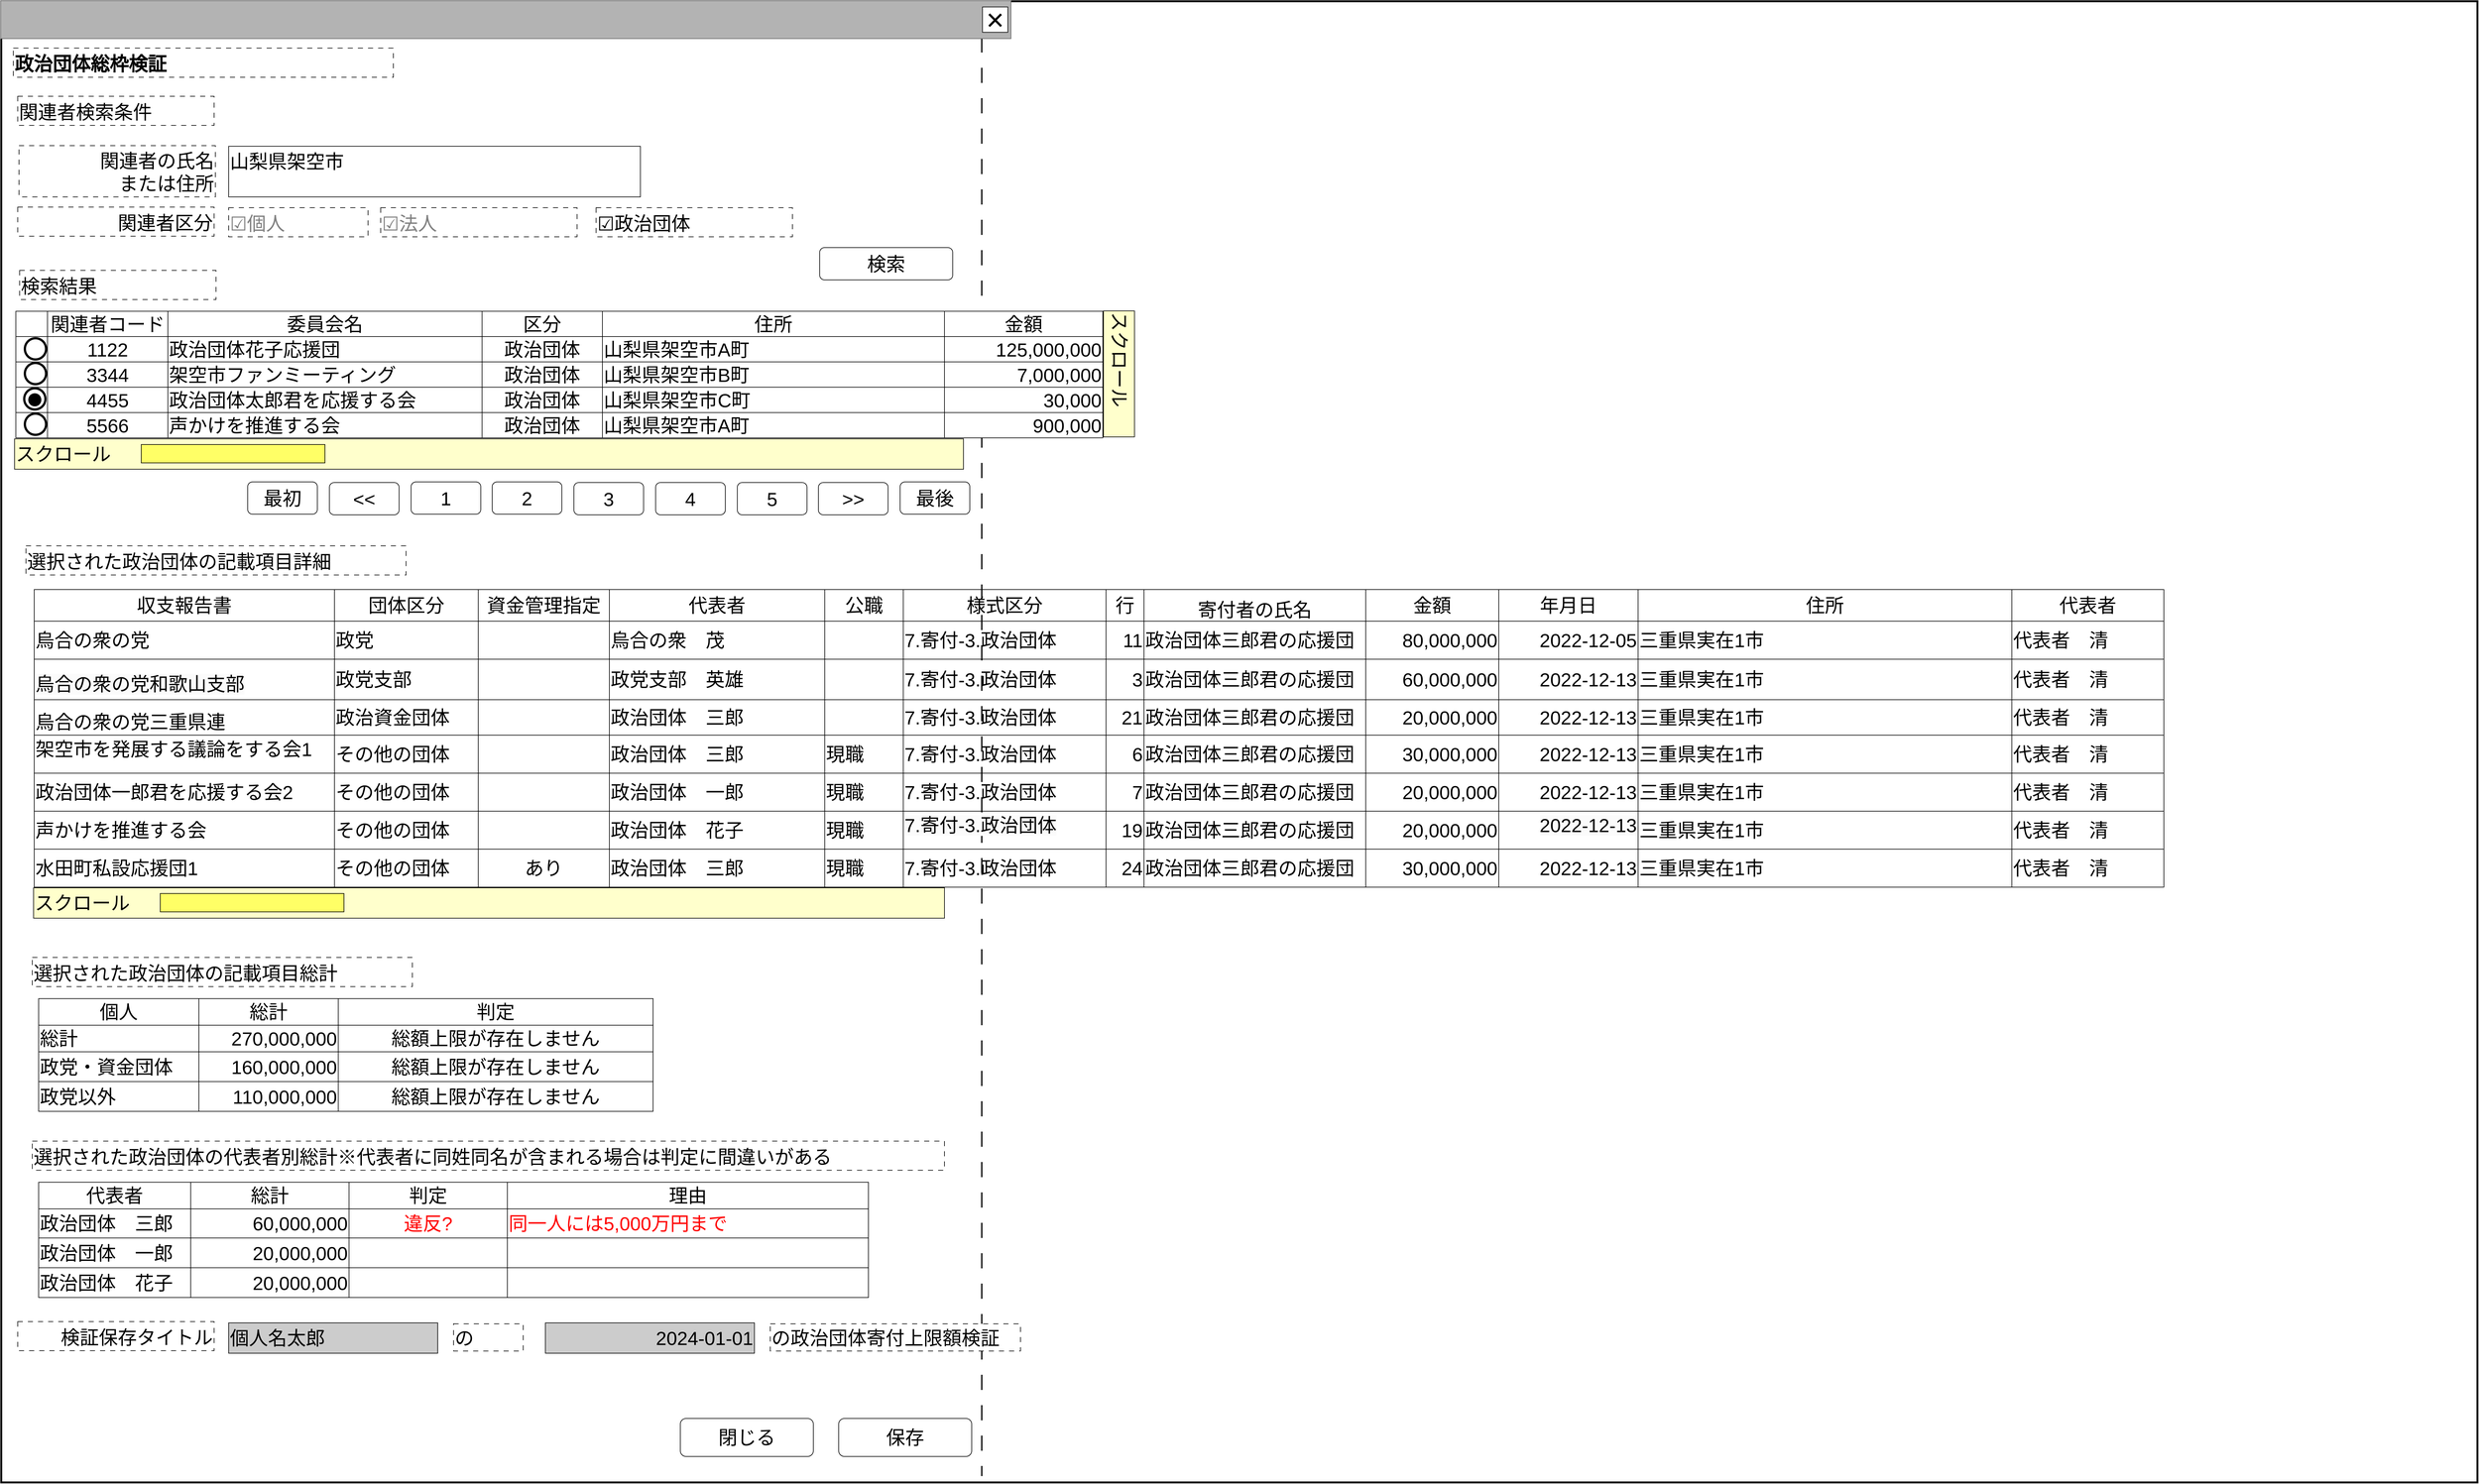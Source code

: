 <mxfile version="24.2.5" type="device">
  <diagram name="ページ1" id="LE8fIzdrHe0wcv1LTvfw">
    <mxGraphModel dx="866" dy="518" grid="1" gridSize="10" guides="1" tooltips="1" connect="1" arrows="1" fold="1" page="1" pageScale="1" pageWidth="1600" pageHeight="1200" math="0" shadow="0">
      <root>
        <mxCell id="0" />
        <mxCell id="cFaB45KztUIKXS-_cTrr-4" value="背景" style="locked=1;" parent="0" visible="0" />
        <mxCell id="cFaB45KztUIKXS-_cTrr-5" value="" style="rounded=0;whiteSpace=wrap;html=1;strokeWidth=3;" parent="cFaB45KztUIKXS-_cTrr-4" vertex="1">
          <mxGeometry x="1" y="1" width="1595" height="1180" as="geometry" />
        </mxCell>
        <mxCell id="cFaB45KztUIKXS-_cTrr-6" value="" style="rounded=0;whiteSpace=wrap;html=1;fillColor=#B3B3B3;fontColor=#333333;strokeColor=#666666;" parent="cFaB45KztUIKXS-_cTrr-4" vertex="1">
          <mxGeometry width="1595" height="60" as="geometry" />
        </mxCell>
        <mxCell id="cFaB45KztUIKXS-_cTrr-7" value="&lt;font style=&quot;font-size: 48px;&quot;&gt;×&lt;/font&gt;" style="rounded=0;whiteSpace=wrap;html=1;" parent="cFaB45KztUIKXS-_cTrr-4" vertex="1">
          <mxGeometry x="1550" y="10" width="40" height="40" as="geometry" />
        </mxCell>
        <mxCell id="cFaB45KztUIKXS-_cTrr-8" value="" style="rounded=0;whiteSpace=wrap;html=1;" parent="cFaB45KztUIKXS-_cTrr-4" vertex="1">
          <mxGeometry x="830" y="670" width="120" height="60" as="geometry" />
        </mxCell>
        <mxCell id="cFaB45KztUIKXS-_cTrr-9" value="ウインドウ" style="locked=1;" parent="0" />
        <mxCell id="cFaB45KztUIKXS-_cTrr-10" value="" style="rounded=0;whiteSpace=wrap;html=1;strokeWidth=3;" parent="cFaB45KztUIKXS-_cTrr-9" vertex="1">
          <mxGeometry x="1" y="1" width="3909" height="2339" as="geometry" />
        </mxCell>
        <mxCell id="xWU48uemqrrw9RUeAWaG-0" value="" style="line;strokeWidth=2;direction=south;html=1;dashed=1;dashPattern=12 12;" parent="cFaB45KztUIKXS-_cTrr-9" vertex="1">
          <mxGeometry x="1543" y="10" width="11.76" height="2320" as="geometry" />
        </mxCell>
        <mxCell id="cFaB45KztUIKXS-_cTrr-11" value="" style="rounded=0;whiteSpace=wrap;html=1;fillColor=#B3B3B3;fontColor=#333333;strokeColor=#666666;" parent="cFaB45KztUIKXS-_cTrr-9" vertex="1">
          <mxGeometry width="1595" height="60" as="geometry" />
        </mxCell>
        <mxCell id="cFaB45KztUIKXS-_cTrr-12" value="&lt;font style=&quot;font-size: 48px;&quot;&gt;×&lt;/font&gt;" style="rounded=0;whiteSpace=wrap;html=1;" parent="cFaB45KztUIKXS-_cTrr-9" vertex="1">
          <mxGeometry x="1550" y="10" width="40" height="40" as="geometry" />
        </mxCell>
        <mxCell id="cFaB45KztUIKXS-_cTrr-14" value="名称未設定レイヤ" style="" parent="0" />
        <mxCell id="-CHNA03FvEnSMKmcBDrK-0" value="&lt;span style=&quot;font-size: 30px;&quot;&gt;&lt;b&gt;政治団体総枠検証&lt;/b&gt;&lt;/span&gt;" style="rounded=0;whiteSpace=wrap;html=1;align=left;dashed=1;dashPattern=8 8;verticalAlign=bottom;" parent="cFaB45KztUIKXS-_cTrr-14" vertex="1">
          <mxGeometry x="20" y="75" width="600" height="46" as="geometry" />
        </mxCell>
        <mxCell id="yVRLo9RjWcmBAKcRKdF0-20" value="" style="childLayout=tableLayout;recursiveResize=0;shadow=0;fillColor=none;align=left;" parent="cFaB45KztUIKXS-_cTrr-14" vertex="1">
          <mxGeometry x="53" y="930" width="3362" height="470" as="geometry" />
        </mxCell>
        <mxCell id="yVRLo9RjWcmBAKcRKdF0-21" value="" style="shape=tableRow;horizontal=0;startSize=0;swimlaneHead=0;swimlaneBody=0;top=0;left=0;bottom=0;right=0;dropTarget=0;collapsible=0;recursiveResize=0;expand=0;fontStyle=0;fillColor=none;strokeColor=inherit;" parent="yVRLo9RjWcmBAKcRKdF0-20" vertex="1">
          <mxGeometry width="3362" height="50" as="geometry" />
        </mxCell>
        <mxCell id="yVRLo9RjWcmBAKcRKdF0-55" value="&lt;span style=&quot;font-size: 30px;&quot;&gt;収支報告書&lt;/span&gt;" style="connectable=0;recursiveResize=0;strokeColor=inherit;fillColor=none;align=center;whiteSpace=wrap;html=1;" parent="yVRLo9RjWcmBAKcRKdF0-21" vertex="1">
          <mxGeometry width="474" height="50" as="geometry">
            <mxRectangle width="474" height="50" as="alternateBounds" />
          </mxGeometry>
        </mxCell>
        <mxCell id="yVRLo9RjWcmBAKcRKdF0-25" value="&lt;font style=&quot;font-size: 30px;&quot;&gt;団体区分&lt;/font&gt;" style="connectable=0;recursiveResize=0;strokeColor=inherit;fillColor=none;align=center;whiteSpace=wrap;html=1;" parent="yVRLo9RjWcmBAKcRKdF0-21" vertex="1">
          <mxGeometry x="474" width="227" height="50" as="geometry">
            <mxRectangle width="227" height="50" as="alternateBounds" />
          </mxGeometry>
        </mxCell>
        <mxCell id="yVRLo9RjWcmBAKcRKdF0-133" value="&lt;font style=&quot;font-size: 30px;&quot;&gt;資金管理指定&lt;/font&gt;" style="connectable=0;recursiveResize=0;strokeColor=inherit;fillColor=none;align=center;whiteSpace=wrap;html=1;" parent="yVRLo9RjWcmBAKcRKdF0-21" vertex="1">
          <mxGeometry x="701" width="207" height="50" as="geometry">
            <mxRectangle width="207" height="50" as="alternateBounds" />
          </mxGeometry>
        </mxCell>
        <mxCell id="yVRLo9RjWcmBAKcRKdF0-160" value="&lt;font style=&quot;font-size: 30px;&quot;&gt;代表者&lt;/font&gt;" style="connectable=0;recursiveResize=0;strokeColor=inherit;fillColor=none;align=center;whiteSpace=wrap;html=1;" parent="yVRLo9RjWcmBAKcRKdF0-21" vertex="1">
          <mxGeometry x="908" width="340" height="50" as="geometry">
            <mxRectangle width="340" height="50" as="alternateBounds" />
          </mxGeometry>
        </mxCell>
        <mxCell id="yVRLo9RjWcmBAKcRKdF0-178" value="&lt;font style=&quot;font-size: 30px;&quot;&gt;公職&lt;/font&gt;" style="connectable=0;recursiveResize=0;strokeColor=inherit;fillColor=none;align=center;whiteSpace=wrap;html=1;" parent="yVRLo9RjWcmBAKcRKdF0-21" vertex="1">
          <mxGeometry x="1248" width="124" height="50" as="geometry">
            <mxRectangle width="124" height="50" as="alternateBounds" />
          </mxGeometry>
        </mxCell>
        <mxCell id="yVRLo9RjWcmBAKcRKdF0-151" value="&lt;font style=&quot;font-size: 30px;&quot;&gt;様式区分&lt;/font&gt;" style="connectable=0;recursiveResize=0;strokeColor=inherit;fillColor=none;align=center;whiteSpace=wrap;html=1;" parent="yVRLo9RjWcmBAKcRKdF0-21" vertex="1">
          <mxGeometry x="1372" width="320" height="50" as="geometry">
            <mxRectangle width="320" height="50" as="alternateBounds" />
          </mxGeometry>
        </mxCell>
        <mxCell id="yVRLo9RjWcmBAKcRKdF0-142" value="&lt;font style=&quot;font-size: 30px;&quot;&gt;行&lt;/font&gt;" style="connectable=0;recursiveResize=0;strokeColor=inherit;fillColor=none;align=center;whiteSpace=wrap;html=1;" parent="yVRLo9RjWcmBAKcRKdF0-21" vertex="1">
          <mxGeometry x="1692" width="60" height="50" as="geometry">
            <mxRectangle width="60" height="50" as="alternateBounds" />
          </mxGeometry>
        </mxCell>
        <mxCell id="yVRLo9RjWcmBAKcRKdF0-26" value="&lt;br&gt;&lt;div&gt;&lt;span style=&quot;font-size: 30px;&quot;&gt;寄付者の氏名&lt;/span&gt;&lt;/div&gt;" style="connectable=0;recursiveResize=0;strokeColor=inherit;fillColor=none;align=center;whiteSpace=wrap;html=1;" parent="yVRLo9RjWcmBAKcRKdF0-21" vertex="1">
          <mxGeometry x="1752" width="350" height="50" as="geometry">
            <mxRectangle width="350" height="50" as="alternateBounds" />
          </mxGeometry>
        </mxCell>
        <mxCell id="yVRLo9RjWcmBAKcRKdF0-27" value="&lt;font style=&quot;font-size: 30px;&quot;&gt;金額&lt;/font&gt;" style="connectable=0;recursiveResize=0;strokeColor=inherit;fillColor=none;align=center;whiteSpace=wrap;html=1;" parent="yVRLo9RjWcmBAKcRKdF0-21" vertex="1">
          <mxGeometry x="2102" width="210" height="50" as="geometry">
            <mxRectangle width="210" height="50" as="alternateBounds" />
          </mxGeometry>
        </mxCell>
        <mxCell id="yVRLo9RjWcmBAKcRKdF0-28" value="&lt;font style=&quot;font-size: 30px;&quot;&gt;年月日&lt;/font&gt;" style="connectable=0;recursiveResize=0;strokeColor=inherit;fillColor=none;align=center;whiteSpace=wrap;html=1;" parent="yVRLo9RjWcmBAKcRKdF0-21" vertex="1">
          <mxGeometry x="2312" width="220" height="50" as="geometry">
            <mxRectangle width="220" height="50" as="alternateBounds" />
          </mxGeometry>
        </mxCell>
        <mxCell id="yVRLo9RjWcmBAKcRKdF0-29" value="&lt;font style=&quot;font-size: 30px;&quot;&gt;住所&lt;/font&gt;" style="connectable=0;recursiveResize=0;strokeColor=inherit;fillColor=none;align=center;whiteSpace=wrap;html=1;" parent="yVRLo9RjWcmBAKcRKdF0-21" vertex="1">
          <mxGeometry x="2532" width="590" height="50" as="geometry">
            <mxRectangle width="590" height="50" as="alternateBounds" />
          </mxGeometry>
        </mxCell>
        <mxCell id="yVRLo9RjWcmBAKcRKdF0-30" value="&lt;font style=&quot;font-size: 30px;&quot;&gt;代表者&lt;/font&gt;" style="connectable=0;recursiveResize=0;strokeColor=inherit;fillColor=default;align=center;whiteSpace=wrap;html=1;" parent="yVRLo9RjWcmBAKcRKdF0-21" vertex="1">
          <mxGeometry x="3122" width="240" height="50" as="geometry">
            <mxRectangle width="240" height="50" as="alternateBounds" />
          </mxGeometry>
        </mxCell>
        <mxCell id="yVRLo9RjWcmBAKcRKdF0-32" style="shape=tableRow;horizontal=0;startSize=0;swimlaneHead=0;swimlaneBody=0;top=0;left=0;bottom=0;right=0;dropTarget=0;collapsible=0;recursiveResize=0;expand=0;fontStyle=0;fillColor=none;strokeColor=inherit;" parent="yVRLo9RjWcmBAKcRKdF0-20" vertex="1">
          <mxGeometry y="50" width="3362" height="60" as="geometry" />
        </mxCell>
        <mxCell id="yVRLo9RjWcmBAKcRKdF0-56" value="&lt;font style=&quot;font-size: 30px;&quot;&gt;烏合の衆の党&lt;/font&gt;" style="connectable=0;recursiveResize=0;strokeColor=inherit;fillColor=none;align=left;whiteSpace=wrap;html=1;" parent="yVRLo9RjWcmBAKcRKdF0-32" vertex="1">
          <mxGeometry width="474" height="60" as="geometry">
            <mxRectangle width="474" height="60" as="alternateBounds" />
          </mxGeometry>
        </mxCell>
        <mxCell id="yVRLo9RjWcmBAKcRKdF0-36" value="&lt;font style=&quot;font-size: 30px;&quot;&gt;政党&lt;/font&gt;" style="connectable=0;recursiveResize=0;strokeColor=inherit;fillColor=none;align=left;whiteSpace=wrap;html=1;" parent="yVRLo9RjWcmBAKcRKdF0-32" vertex="1">
          <mxGeometry x="474" width="227" height="60" as="geometry">
            <mxRectangle width="227" height="60" as="alternateBounds" />
          </mxGeometry>
        </mxCell>
        <mxCell id="yVRLo9RjWcmBAKcRKdF0-134" style="connectable=0;recursiveResize=0;strokeColor=inherit;fillColor=none;align=left;whiteSpace=wrap;html=1;" parent="yVRLo9RjWcmBAKcRKdF0-32" vertex="1">
          <mxGeometry x="701" width="207" height="60" as="geometry">
            <mxRectangle width="207" height="60" as="alternateBounds" />
          </mxGeometry>
        </mxCell>
        <mxCell id="yVRLo9RjWcmBAKcRKdF0-161" value="&lt;span style=&quot;font-size: 30px;&quot;&gt;烏合の衆　茂&lt;/span&gt;" style="connectable=0;recursiveResize=0;strokeColor=inherit;fillColor=none;align=left;whiteSpace=wrap;html=1;" parent="yVRLo9RjWcmBAKcRKdF0-32" vertex="1">
          <mxGeometry x="908" width="340" height="60" as="geometry">
            <mxRectangle width="340" height="60" as="alternateBounds" />
          </mxGeometry>
        </mxCell>
        <mxCell id="yVRLo9RjWcmBAKcRKdF0-179" style="connectable=0;recursiveResize=0;strokeColor=inherit;fillColor=none;align=left;whiteSpace=wrap;html=1;" parent="yVRLo9RjWcmBAKcRKdF0-32" vertex="1">
          <mxGeometry x="1248" width="124" height="60" as="geometry">
            <mxRectangle width="124" height="60" as="alternateBounds" />
          </mxGeometry>
        </mxCell>
        <mxCell id="yVRLo9RjWcmBAKcRKdF0-152" value="&lt;font style=&quot;font-size: 30px;&quot;&gt;7.寄付-3.政治団体&lt;/font&gt;" style="connectable=0;recursiveResize=0;strokeColor=inherit;fillColor=none;align=left;whiteSpace=wrap;html=1;" parent="yVRLo9RjWcmBAKcRKdF0-32" vertex="1">
          <mxGeometry x="1372" width="320" height="60" as="geometry">
            <mxRectangle width="320" height="60" as="alternateBounds" />
          </mxGeometry>
        </mxCell>
        <mxCell id="yVRLo9RjWcmBAKcRKdF0-143" value="&lt;br&gt;&lt;span style=&quot;color: rgb(0, 0, 0); font-family: Helvetica; font-size: 30px; font-style: normal; font-variant-ligatures: normal; font-variant-caps: normal; font-weight: 400; letter-spacing: normal; orphans: 2; text-indent: 0px; text-transform: none; widows: 2; word-spacing: 0px; -webkit-text-stroke-width: 0px; white-space: normal; text-decoration-thickness: initial; text-decoration-style: initial; text-decoration-color: initial; float: none; display: inline !important;&quot;&gt;11&lt;/span&gt;&lt;div&gt;&lt;br/&gt;&lt;/div&gt;" style="connectable=0;recursiveResize=0;strokeColor=inherit;fillColor=none;align=right;whiteSpace=wrap;html=1;verticalAlign=middle;" parent="yVRLo9RjWcmBAKcRKdF0-32" vertex="1">
          <mxGeometry x="1692" width="60" height="60" as="geometry">
            <mxRectangle width="60" height="60" as="alternateBounds" />
          </mxGeometry>
        </mxCell>
        <mxCell id="yVRLo9RjWcmBAKcRKdF0-37" value="&lt;span style=&quot;font-size: 30px;&quot;&gt;政治団体三郎君の応援団&lt;/span&gt;" style="connectable=0;recursiveResize=0;strokeColor=inherit;fillColor=none;align=left;whiteSpace=wrap;html=1;" parent="yVRLo9RjWcmBAKcRKdF0-32" vertex="1">
          <mxGeometry x="1752" width="350" height="60" as="geometry">
            <mxRectangle width="350" height="60" as="alternateBounds" />
          </mxGeometry>
        </mxCell>
        <mxCell id="yVRLo9RjWcmBAKcRKdF0-38" value="&lt;font style=&quot;font-size: 30px;&quot;&gt;80,000,000&lt;/font&gt;" style="connectable=0;recursiveResize=0;strokeColor=inherit;fillColor=none;align=right;whiteSpace=wrap;html=1;" parent="yVRLo9RjWcmBAKcRKdF0-32" vertex="1">
          <mxGeometry x="2102" width="210" height="60" as="geometry">
            <mxRectangle width="210" height="60" as="alternateBounds" />
          </mxGeometry>
        </mxCell>
        <mxCell id="yVRLo9RjWcmBAKcRKdF0-39" value="&lt;font style=&quot;font-size: 30px;&quot;&gt;2022-12-05&lt;/font&gt;" style="connectable=0;recursiveResize=0;strokeColor=inherit;fillColor=none;align=right;whiteSpace=wrap;html=1;" parent="yVRLo9RjWcmBAKcRKdF0-32" vertex="1">
          <mxGeometry x="2312" width="220" height="60" as="geometry">
            <mxRectangle width="220" height="60" as="alternateBounds" />
          </mxGeometry>
        </mxCell>
        <mxCell id="yVRLo9RjWcmBAKcRKdF0-40" value="&lt;font style=&quot;font-size: 30px;&quot;&gt;三重県&lt;/font&gt;&lt;span style=&quot;font-size: 30px;&quot;&gt;実在1&lt;/span&gt;&lt;span style=&quot;background-color: initial; font-size: 30px;&quot;&gt;市&lt;/span&gt;" style="connectable=0;recursiveResize=0;strokeColor=inherit;fillColor=none;align=left;whiteSpace=wrap;html=1;" parent="yVRLo9RjWcmBAKcRKdF0-32" vertex="1">
          <mxGeometry x="2532" width="590" height="60" as="geometry">
            <mxRectangle width="590" height="60" as="alternateBounds" />
          </mxGeometry>
        </mxCell>
        <mxCell id="yVRLo9RjWcmBAKcRKdF0-41" value="&lt;span style=&quot;font-size: 30px;&quot;&gt;代表者　清&lt;/span&gt;" style="connectable=0;recursiveResize=0;strokeColor=inherit;fillColor=default;align=left;whiteSpace=wrap;html=1;" parent="yVRLo9RjWcmBAKcRKdF0-32" vertex="1">
          <mxGeometry x="3122" width="240" height="60" as="geometry">
            <mxRectangle width="240" height="60" as="alternateBounds" />
          </mxGeometry>
        </mxCell>
        <mxCell id="yVRLo9RjWcmBAKcRKdF0-43" style="shape=tableRow;horizontal=0;startSize=0;swimlaneHead=0;swimlaneBody=0;top=0;left=0;bottom=0;right=0;dropTarget=0;collapsible=0;recursiveResize=0;expand=0;fontStyle=0;fillColor=none;strokeColor=inherit;align=right;" parent="yVRLo9RjWcmBAKcRKdF0-20" vertex="1">
          <mxGeometry y="110" width="3362" height="64" as="geometry" />
        </mxCell>
        <mxCell id="yVRLo9RjWcmBAKcRKdF0-57" value="&lt;br&gt;&lt;span style=&quot;color: rgb(0, 0, 0); font-family: Helvetica; font-size: 30px; font-style: normal; font-variant-ligatures: normal; font-variant-caps: normal; font-weight: 400; letter-spacing: normal; orphans: 2; text-align: left; text-indent: 0px; text-transform: none; widows: 2; word-spacing: 0px; -webkit-text-stroke-width: 0px; white-space: normal; background-color: rgb(251, 251, 251); text-decoration-thickness: initial; text-decoration-style: initial; text-decoration-color: initial; display: inline !important; float: none;&quot;&gt;烏合の衆の党和歌山支部&lt;/span&gt;" style="connectable=0;recursiveResize=0;strokeColor=inherit;fillColor=none;align=left;whiteSpace=wrap;html=1;" parent="yVRLo9RjWcmBAKcRKdF0-43" vertex="1">
          <mxGeometry width="474" height="64" as="geometry">
            <mxRectangle width="474" height="64" as="alternateBounds" />
          </mxGeometry>
        </mxCell>
        <mxCell id="yVRLo9RjWcmBAKcRKdF0-47" value="&lt;span style=&quot;font-size: 30px; text-align: center;&quot;&gt;政党支部&lt;/span&gt;" style="connectable=0;recursiveResize=0;strokeColor=inherit;fillColor=none;align=left;whiteSpace=wrap;html=1;" parent="yVRLo9RjWcmBAKcRKdF0-43" vertex="1">
          <mxGeometry x="474" width="227" height="64" as="geometry">
            <mxRectangle width="227" height="64" as="alternateBounds" />
          </mxGeometry>
        </mxCell>
        <mxCell id="yVRLo9RjWcmBAKcRKdF0-135" style="connectable=0;recursiveResize=0;strokeColor=inherit;fillColor=none;align=left;whiteSpace=wrap;html=1;" parent="yVRLo9RjWcmBAKcRKdF0-43" vertex="1">
          <mxGeometry x="701" width="207" height="64" as="geometry">
            <mxRectangle width="207" height="64" as="alternateBounds" />
          </mxGeometry>
        </mxCell>
        <mxCell id="yVRLo9RjWcmBAKcRKdF0-162" value="&lt;font style=&quot;font-size: 30px;&quot;&gt;政党支部　英雄&lt;/font&gt;" style="connectable=0;recursiveResize=0;strokeColor=inherit;fillColor=none;align=left;whiteSpace=wrap;html=1;" parent="yVRLo9RjWcmBAKcRKdF0-43" vertex="1">
          <mxGeometry x="908" width="340" height="64" as="geometry">
            <mxRectangle width="340" height="64" as="alternateBounds" />
          </mxGeometry>
        </mxCell>
        <mxCell id="yVRLo9RjWcmBAKcRKdF0-180" style="connectable=0;recursiveResize=0;strokeColor=inherit;fillColor=none;align=left;whiteSpace=wrap;html=1;" parent="yVRLo9RjWcmBAKcRKdF0-43" vertex="1">
          <mxGeometry x="1248" width="124" height="64" as="geometry">
            <mxRectangle width="124" height="64" as="alternateBounds" />
          </mxGeometry>
        </mxCell>
        <mxCell id="yVRLo9RjWcmBAKcRKdF0-153" value="&lt;span style=&quot;font-size: 30px;&quot;&gt;7.寄付-3.政治団体&lt;/span&gt;" style="connectable=0;recursiveResize=0;strokeColor=inherit;fillColor=none;align=left;whiteSpace=wrap;html=1;" parent="yVRLo9RjWcmBAKcRKdF0-43" vertex="1">
          <mxGeometry x="1372" width="320" height="64" as="geometry">
            <mxRectangle width="320" height="64" as="alternateBounds" />
          </mxGeometry>
        </mxCell>
        <mxCell id="yVRLo9RjWcmBAKcRKdF0-144" value="&lt;br&gt;&lt;span style=&quot;font-size: 30px;&quot;&gt;3&lt;/span&gt;&lt;div&gt;&lt;br style=&quot;&quot;&gt;&lt;/div&gt;" style="connectable=0;recursiveResize=0;strokeColor=inherit;fillColor=none;align=right;whiteSpace=wrap;html=1;" parent="yVRLo9RjWcmBAKcRKdF0-43" vertex="1">
          <mxGeometry x="1692" width="60" height="64" as="geometry">
            <mxRectangle width="60" height="64" as="alternateBounds" />
          </mxGeometry>
        </mxCell>
        <mxCell id="yVRLo9RjWcmBAKcRKdF0-48" value="&lt;span style=&quot;font-size: 30px;&quot;&gt;政治団体三郎君の応援団&lt;/span&gt;" style="connectable=0;recursiveResize=0;strokeColor=inherit;fillColor=none;align=left;whiteSpace=wrap;html=1;" parent="yVRLo9RjWcmBAKcRKdF0-43" vertex="1">
          <mxGeometry x="1752" width="350" height="64" as="geometry">
            <mxRectangle width="350" height="64" as="alternateBounds" />
          </mxGeometry>
        </mxCell>
        <mxCell id="yVRLo9RjWcmBAKcRKdF0-49" value="&lt;font style=&quot;font-size: 30px;&quot;&gt;60,000,000&lt;/font&gt;" style="connectable=0;recursiveResize=0;strokeColor=inherit;fillColor=none;align=right;whiteSpace=wrap;html=1;" parent="yVRLo9RjWcmBAKcRKdF0-43" vertex="1">
          <mxGeometry x="2102" width="210" height="64" as="geometry">
            <mxRectangle width="210" height="64" as="alternateBounds" />
          </mxGeometry>
        </mxCell>
        <mxCell id="yVRLo9RjWcmBAKcRKdF0-50" value="&lt;font style=&quot;font-size: 30px;&quot;&gt;2022-12-13&lt;/font&gt;" style="connectable=0;recursiveResize=0;strokeColor=inherit;fillColor=none;align=right;whiteSpace=wrap;html=1;" parent="yVRLo9RjWcmBAKcRKdF0-43" vertex="1">
          <mxGeometry x="2312" width="220" height="64" as="geometry">
            <mxRectangle width="220" height="64" as="alternateBounds" />
          </mxGeometry>
        </mxCell>
        <mxCell id="yVRLo9RjWcmBAKcRKdF0-51" value="&lt;font style=&quot;font-size: 30px;&quot;&gt;三重県&lt;/font&gt;&lt;span style=&quot;font-size: 30px;&quot;&gt;実在1&lt;/span&gt;&lt;span style=&quot;background-color: initial; font-size: 30px;&quot;&gt;市&lt;/span&gt;" style="connectable=0;recursiveResize=0;strokeColor=inherit;fillColor=none;align=left;whiteSpace=wrap;html=1;" parent="yVRLo9RjWcmBAKcRKdF0-43" vertex="1">
          <mxGeometry x="2532" width="590" height="64" as="geometry">
            <mxRectangle width="590" height="64" as="alternateBounds" />
          </mxGeometry>
        </mxCell>
        <mxCell id="yVRLo9RjWcmBAKcRKdF0-52" value="&lt;span style=&quot;font-size: 30px;&quot;&gt;代表者　清&lt;/span&gt;" style="connectable=0;recursiveResize=0;strokeColor=inherit;fillColor=default;align=left;whiteSpace=wrap;html=1;" parent="yVRLo9RjWcmBAKcRKdF0-43" vertex="1">
          <mxGeometry x="3122" width="240" height="64" as="geometry">
            <mxRectangle width="240" height="64" as="alternateBounds" />
          </mxGeometry>
        </mxCell>
        <mxCell id="yVRLo9RjWcmBAKcRKdF0-113" style="shape=tableRow;horizontal=0;startSize=0;swimlaneHead=0;swimlaneBody=0;top=0;left=0;bottom=0;right=0;dropTarget=0;collapsible=0;recursiveResize=0;expand=0;fontStyle=0;fillColor=none;strokeColor=inherit;align=right;" parent="yVRLo9RjWcmBAKcRKdF0-20" vertex="1">
          <mxGeometry y="174" width="3362" height="56" as="geometry" />
        </mxCell>
        <mxCell id="yVRLo9RjWcmBAKcRKdF0-116" value="&lt;br&gt;&lt;span style=&quot;font-size: 30px;&quot;&gt;烏合の衆の党三重県連&lt;/span&gt;" style="connectable=0;recursiveResize=0;strokeColor=inherit;fillColor=none;align=left;whiteSpace=wrap;html=1;" parent="yVRLo9RjWcmBAKcRKdF0-113" vertex="1">
          <mxGeometry width="474" height="56" as="geometry">
            <mxRectangle width="474" height="56" as="alternateBounds" />
          </mxGeometry>
        </mxCell>
        <mxCell id="yVRLo9RjWcmBAKcRKdF0-117" value="&lt;span style=&quot;font-size: 30px;&quot;&gt;政治資金団体&lt;/span&gt;" style="connectable=0;recursiveResize=0;strokeColor=inherit;fillColor=none;align=left;whiteSpace=wrap;html=1;" parent="yVRLo9RjWcmBAKcRKdF0-113" vertex="1">
          <mxGeometry x="474" width="227" height="56" as="geometry">
            <mxRectangle width="227" height="56" as="alternateBounds" />
          </mxGeometry>
        </mxCell>
        <mxCell id="yVRLo9RjWcmBAKcRKdF0-136" value="" style="connectable=0;recursiveResize=0;strokeColor=inherit;fillColor=none;align=center;whiteSpace=wrap;html=1;" parent="yVRLo9RjWcmBAKcRKdF0-113" vertex="1">
          <mxGeometry x="701" width="207" height="56" as="geometry">
            <mxRectangle width="207" height="56" as="alternateBounds" />
          </mxGeometry>
        </mxCell>
        <mxCell id="yVRLo9RjWcmBAKcRKdF0-163" value="&lt;span style=&quot;font-size: 30px;&quot;&gt;政治団体　三郎&lt;/span&gt;" style="connectable=0;recursiveResize=0;strokeColor=inherit;fillColor=none;align=left;whiteSpace=wrap;html=1;" parent="yVRLo9RjWcmBAKcRKdF0-113" vertex="1">
          <mxGeometry x="908" width="340" height="56" as="geometry">
            <mxRectangle width="340" height="56" as="alternateBounds" />
          </mxGeometry>
        </mxCell>
        <mxCell id="yVRLo9RjWcmBAKcRKdF0-181" value="" style="connectable=0;recursiveResize=0;strokeColor=inherit;fillColor=none;align=left;whiteSpace=wrap;html=1;" parent="yVRLo9RjWcmBAKcRKdF0-113" vertex="1">
          <mxGeometry x="1248" width="124" height="56" as="geometry">
            <mxRectangle width="124" height="56" as="alternateBounds" />
          </mxGeometry>
        </mxCell>
        <mxCell id="yVRLo9RjWcmBAKcRKdF0-154" value="&lt;span style=&quot;font-size: 30px;&quot;&gt;7.寄付-3.政治団体&lt;/span&gt;" style="connectable=0;recursiveResize=0;strokeColor=inherit;fillColor=none;align=left;whiteSpace=wrap;html=1;" parent="yVRLo9RjWcmBAKcRKdF0-113" vertex="1">
          <mxGeometry x="1372" width="320" height="56" as="geometry">
            <mxRectangle width="320" height="56" as="alternateBounds" />
          </mxGeometry>
        </mxCell>
        <mxCell id="yVRLo9RjWcmBAKcRKdF0-145" value="&lt;br&gt;&lt;span style=&quot;font-size: 30px;&quot;&gt;21&lt;/span&gt;&lt;div&gt;&lt;br style=&quot;&quot;&gt;&lt;/div&gt;" style="connectable=0;recursiveResize=0;strokeColor=inherit;fillColor=none;align=right;whiteSpace=wrap;html=1;" parent="yVRLo9RjWcmBAKcRKdF0-113" vertex="1">
          <mxGeometry x="1692" width="60" height="56" as="geometry">
            <mxRectangle width="60" height="56" as="alternateBounds" />
          </mxGeometry>
        </mxCell>
        <mxCell id="yVRLo9RjWcmBAKcRKdF0-118" value="&lt;span style=&quot;font-size: 30px;&quot;&gt;政治団体三郎君の応援団&lt;/span&gt;" style="connectable=0;recursiveResize=0;strokeColor=inherit;fillColor=none;align=left;whiteSpace=wrap;html=1;" parent="yVRLo9RjWcmBAKcRKdF0-113" vertex="1">
          <mxGeometry x="1752" width="350" height="56" as="geometry">
            <mxRectangle width="350" height="56" as="alternateBounds" />
          </mxGeometry>
        </mxCell>
        <mxCell id="yVRLo9RjWcmBAKcRKdF0-119" value="&lt;span style=&quot;font-size: 30px;&quot;&gt;20,000,000&lt;/span&gt;" style="connectable=0;recursiveResize=0;strokeColor=inherit;fillColor=none;align=right;whiteSpace=wrap;html=1;" parent="yVRLo9RjWcmBAKcRKdF0-113" vertex="1">
          <mxGeometry x="2102" width="210" height="56" as="geometry">
            <mxRectangle width="210" height="56" as="alternateBounds" />
          </mxGeometry>
        </mxCell>
        <mxCell id="yVRLo9RjWcmBAKcRKdF0-120" value="&lt;span style=&quot;font-size: 30px;&quot;&gt;2022-12-13&lt;/span&gt;" style="connectable=0;recursiveResize=0;strokeColor=inherit;fillColor=none;align=right;whiteSpace=wrap;html=1;" parent="yVRLo9RjWcmBAKcRKdF0-113" vertex="1">
          <mxGeometry x="2312" width="220" height="56" as="geometry">
            <mxRectangle width="220" height="56" as="alternateBounds" />
          </mxGeometry>
        </mxCell>
        <mxCell id="yVRLo9RjWcmBAKcRKdF0-121" value="&lt;font style=&quot;font-size: 30px;&quot;&gt;三重県&lt;/font&gt;&lt;span style=&quot;font-size: 30px;&quot;&gt;実在1&lt;/span&gt;&lt;span style=&quot;background-color: initial; font-size: 30px;&quot;&gt;市&lt;/span&gt;" style="connectable=0;recursiveResize=0;strokeColor=inherit;fillColor=none;align=left;whiteSpace=wrap;html=1;" parent="yVRLo9RjWcmBAKcRKdF0-113" vertex="1">
          <mxGeometry x="2532" width="590" height="56" as="geometry">
            <mxRectangle width="590" height="56" as="alternateBounds" />
          </mxGeometry>
        </mxCell>
        <mxCell id="yVRLo9RjWcmBAKcRKdF0-122" value="&lt;span style=&quot;font-size: 30px;&quot;&gt;代表者　清&lt;/span&gt;" style="connectable=0;recursiveResize=0;strokeColor=inherit;fillColor=default;align=left;whiteSpace=wrap;html=1;" parent="yVRLo9RjWcmBAKcRKdF0-113" vertex="1">
          <mxGeometry x="3122" width="240" height="56" as="geometry">
            <mxRectangle width="240" height="56" as="alternateBounds" />
          </mxGeometry>
        </mxCell>
        <mxCell id="yVRLo9RjWcmBAKcRKdF0-91" style="shape=tableRow;horizontal=0;startSize=0;swimlaneHead=0;swimlaneBody=0;top=0;left=0;bottom=0;right=0;dropTarget=0;collapsible=0;recursiveResize=0;expand=0;fontStyle=0;fillColor=none;strokeColor=inherit;align=right;verticalAlign=middle;" parent="yVRLo9RjWcmBAKcRKdF0-20" vertex="1">
          <mxGeometry y="230" width="3362" height="60" as="geometry" />
        </mxCell>
        <mxCell id="yVRLo9RjWcmBAKcRKdF0-94" value="&lt;span style=&quot;color: rgb(0, 0, 0); font-family: Helvetica; font-size: 30px; font-style: normal; font-variant-ligatures: normal; font-variant-caps: normal; font-weight: 400; letter-spacing: normal; orphans: 2; text-align: left; text-indent: 0px; text-transform: none; widows: 2; word-spacing: 0px; -webkit-text-stroke-width: 0px; white-space: normal; text-decoration-thickness: initial; text-decoration-style: initial; text-decoration-color: initial; float: none; display: inline !important;&quot;&gt;架空市を発展する議論をする会1&lt;/span&gt;&lt;div&gt;&lt;br&gt;&lt;/div&gt;" style="connectable=0;recursiveResize=0;strokeColor=inherit;fillColor=none;align=left;whiteSpace=wrap;html=1;" parent="yVRLo9RjWcmBAKcRKdF0-91" vertex="1">
          <mxGeometry width="474" height="60" as="geometry">
            <mxRectangle width="474" height="60" as="alternateBounds" />
          </mxGeometry>
        </mxCell>
        <mxCell id="yVRLo9RjWcmBAKcRKdF0-95" value="&lt;span style=&quot;font-size: 30px;&quot;&gt;その他の団体&lt;/span&gt;" style="connectable=0;recursiveResize=0;strokeColor=inherit;fillColor=none;align=left;whiteSpace=wrap;html=1;" parent="yVRLo9RjWcmBAKcRKdF0-91" vertex="1">
          <mxGeometry x="474" width="227" height="60" as="geometry">
            <mxRectangle width="227" height="60" as="alternateBounds" />
          </mxGeometry>
        </mxCell>
        <mxCell id="yVRLo9RjWcmBAKcRKdF0-138" value="" style="connectable=0;recursiveResize=0;strokeColor=inherit;fillColor=none;align=center;whiteSpace=wrap;html=1;" parent="yVRLo9RjWcmBAKcRKdF0-91" vertex="1">
          <mxGeometry x="701" width="207" height="60" as="geometry">
            <mxRectangle width="207" height="60" as="alternateBounds" />
          </mxGeometry>
        </mxCell>
        <mxCell id="yVRLo9RjWcmBAKcRKdF0-165" value="&lt;span style=&quot;font-size: 30px;&quot;&gt;政治団体　三郎&lt;/span&gt;" style="connectable=0;recursiveResize=0;strokeColor=inherit;fillColor=none;align=left;whiteSpace=wrap;html=1;" parent="yVRLo9RjWcmBAKcRKdF0-91" vertex="1">
          <mxGeometry x="908" width="340" height="60" as="geometry">
            <mxRectangle width="340" height="60" as="alternateBounds" />
          </mxGeometry>
        </mxCell>
        <mxCell id="yVRLo9RjWcmBAKcRKdF0-183" value="&lt;span style=&quot;font-size: 30px;&quot;&gt;現職&lt;/span&gt;" style="connectable=0;recursiveResize=0;strokeColor=inherit;fillColor=none;align=left;whiteSpace=wrap;html=1;" parent="yVRLo9RjWcmBAKcRKdF0-91" vertex="1">
          <mxGeometry x="1248" width="124" height="60" as="geometry">
            <mxRectangle width="124" height="60" as="alternateBounds" />
          </mxGeometry>
        </mxCell>
        <mxCell id="yVRLo9RjWcmBAKcRKdF0-156" value="&lt;span style=&quot;font-size: 30px;&quot;&gt;7.寄付-3.政治団体&lt;/span&gt;" style="connectable=0;recursiveResize=0;strokeColor=inherit;fillColor=none;align=left;whiteSpace=wrap;html=1;" parent="yVRLo9RjWcmBAKcRKdF0-91" vertex="1">
          <mxGeometry x="1372" width="320" height="60" as="geometry">
            <mxRectangle width="320" height="60" as="alternateBounds" />
          </mxGeometry>
        </mxCell>
        <mxCell id="yVRLo9RjWcmBAKcRKdF0-147" value="&lt;br&gt;&lt;span style=&quot;font-size: 30px;&quot;&gt;6&lt;/span&gt;&lt;div&gt;&lt;br style=&quot;&quot;&gt;&lt;/div&gt;" style="connectable=0;recursiveResize=0;strokeColor=inherit;fillColor=none;align=right;whiteSpace=wrap;html=1;" parent="yVRLo9RjWcmBAKcRKdF0-91" vertex="1">
          <mxGeometry x="1692" width="60" height="60" as="geometry">
            <mxRectangle width="60" height="60" as="alternateBounds" />
          </mxGeometry>
        </mxCell>
        <mxCell id="yVRLo9RjWcmBAKcRKdF0-96" value="&lt;span style=&quot;font-size: 30px;&quot;&gt;政治団体三郎君の応援団&lt;/span&gt;" style="connectable=0;recursiveResize=0;strokeColor=inherit;fillColor=none;align=left;whiteSpace=wrap;html=1;" parent="yVRLo9RjWcmBAKcRKdF0-91" vertex="1">
          <mxGeometry x="1752" width="350" height="60" as="geometry">
            <mxRectangle width="350" height="60" as="alternateBounds" />
          </mxGeometry>
        </mxCell>
        <mxCell id="yVRLo9RjWcmBAKcRKdF0-97" value="&lt;span style=&quot;font-size: 30px;&quot;&gt;30,000,000&lt;/span&gt;" style="connectable=0;recursiveResize=0;strokeColor=inherit;fillColor=none;align=right;whiteSpace=wrap;html=1;" parent="yVRLo9RjWcmBAKcRKdF0-91" vertex="1">
          <mxGeometry x="2102" width="210" height="60" as="geometry">
            <mxRectangle width="210" height="60" as="alternateBounds" />
          </mxGeometry>
        </mxCell>
        <mxCell id="yVRLo9RjWcmBAKcRKdF0-98" value="&lt;span style=&quot;font-size: 30px;&quot;&gt;2022-12-13&lt;/span&gt;" style="connectable=0;recursiveResize=0;strokeColor=inherit;fillColor=none;align=right;whiteSpace=wrap;html=1;" parent="yVRLo9RjWcmBAKcRKdF0-91" vertex="1">
          <mxGeometry x="2312" width="220" height="60" as="geometry">
            <mxRectangle width="220" height="60" as="alternateBounds" />
          </mxGeometry>
        </mxCell>
        <mxCell id="yVRLo9RjWcmBAKcRKdF0-99" value="&lt;font style=&quot;font-size: 30px;&quot;&gt;三重県&lt;/font&gt;&lt;span style=&quot;font-size: 30px;&quot;&gt;実在1&lt;/span&gt;&lt;span style=&quot;background-color: initial; font-size: 30px;&quot;&gt;市&lt;/span&gt;" style="connectable=0;recursiveResize=0;strokeColor=inherit;fillColor=none;align=left;whiteSpace=wrap;html=1;" parent="yVRLo9RjWcmBAKcRKdF0-91" vertex="1">
          <mxGeometry x="2532" width="590" height="60" as="geometry">
            <mxRectangle width="590" height="60" as="alternateBounds" />
          </mxGeometry>
        </mxCell>
        <mxCell id="yVRLo9RjWcmBAKcRKdF0-100" value="&lt;span style=&quot;font-size: 30px;&quot;&gt;代表者　清&lt;/span&gt;" style="connectable=0;recursiveResize=0;strokeColor=inherit;fillColor=default;align=left;whiteSpace=wrap;html=1;" parent="yVRLo9RjWcmBAKcRKdF0-91" vertex="1">
          <mxGeometry x="3122" width="240" height="60" as="geometry">
            <mxRectangle width="240" height="60" as="alternateBounds" />
          </mxGeometry>
        </mxCell>
        <mxCell id="RmCkYM_rWZj4pajRxUNi-56" style="shape=tableRow;horizontal=0;startSize=0;swimlaneHead=0;swimlaneBody=0;top=0;left=0;bottom=0;right=0;dropTarget=0;collapsible=0;recursiveResize=0;expand=0;fontStyle=0;fillColor=none;strokeColor=inherit;align=right;verticalAlign=middle;" parent="yVRLo9RjWcmBAKcRKdF0-20" vertex="1">
          <mxGeometry y="290" width="3362" height="60" as="geometry" />
        </mxCell>
        <mxCell id="RmCkYM_rWZj4pajRxUNi-57" value="&lt;span style=&quot;font-size: 30px;&quot;&gt;政治団体一郎君を応援する会2&lt;/span&gt;" style="connectable=0;recursiveResize=0;strokeColor=inherit;fillColor=none;align=left;whiteSpace=wrap;html=1;" parent="RmCkYM_rWZj4pajRxUNi-56" vertex="1">
          <mxGeometry width="474" height="60" as="geometry">
            <mxRectangle width="474" height="60" as="alternateBounds" />
          </mxGeometry>
        </mxCell>
        <mxCell id="RmCkYM_rWZj4pajRxUNi-58" value="&lt;span style=&quot;font-size: 30px;&quot;&gt;その他の団体&lt;/span&gt;" style="connectable=0;recursiveResize=0;strokeColor=inherit;fillColor=none;align=left;whiteSpace=wrap;html=1;" parent="RmCkYM_rWZj4pajRxUNi-56" vertex="1">
          <mxGeometry x="474" width="227" height="60" as="geometry">
            <mxRectangle width="227" height="60" as="alternateBounds" />
          </mxGeometry>
        </mxCell>
        <mxCell id="RmCkYM_rWZj4pajRxUNi-59" style="connectable=0;recursiveResize=0;strokeColor=inherit;fillColor=none;align=center;whiteSpace=wrap;html=1;" parent="RmCkYM_rWZj4pajRxUNi-56" vertex="1">
          <mxGeometry x="701" width="207" height="60" as="geometry">
            <mxRectangle width="207" height="60" as="alternateBounds" />
          </mxGeometry>
        </mxCell>
        <mxCell id="RmCkYM_rWZj4pajRxUNi-60" value="&lt;span style=&quot;font-size: 30px;&quot;&gt;政治団体　一郎&lt;/span&gt;" style="connectable=0;recursiveResize=0;strokeColor=inherit;fillColor=none;align=left;whiteSpace=wrap;html=1;" parent="RmCkYM_rWZj4pajRxUNi-56" vertex="1">
          <mxGeometry x="908" width="340" height="60" as="geometry">
            <mxRectangle width="340" height="60" as="alternateBounds" />
          </mxGeometry>
        </mxCell>
        <mxCell id="RmCkYM_rWZj4pajRxUNi-62" value="&lt;span style=&quot;font-size: 30px;&quot;&gt;現職&lt;/span&gt;" style="connectable=0;recursiveResize=0;strokeColor=inherit;fillColor=none;align=left;whiteSpace=wrap;html=1;" parent="RmCkYM_rWZj4pajRxUNi-56" vertex="1">
          <mxGeometry x="1248" width="124" height="60" as="geometry">
            <mxRectangle width="124" height="60" as="alternateBounds" />
          </mxGeometry>
        </mxCell>
        <mxCell id="RmCkYM_rWZj4pajRxUNi-63" value="&lt;span style=&quot;font-size: 30px;&quot;&gt;7.寄付-3.政治団体&lt;/span&gt;" style="connectable=0;recursiveResize=0;strokeColor=inherit;fillColor=none;align=left;whiteSpace=wrap;html=1;" parent="RmCkYM_rWZj4pajRxUNi-56" vertex="1">
          <mxGeometry x="1372" width="320" height="60" as="geometry">
            <mxRectangle width="320" height="60" as="alternateBounds" />
          </mxGeometry>
        </mxCell>
        <mxCell id="RmCkYM_rWZj4pajRxUNi-64" value="&lt;br&gt;&lt;span style=&quot;font-size: 30px;&quot;&gt;7&lt;/span&gt;&lt;div&gt;&lt;br style=&quot;&quot;&gt;&lt;/div&gt;" style="connectable=0;recursiveResize=0;strokeColor=inherit;fillColor=none;align=right;whiteSpace=wrap;html=1;" parent="RmCkYM_rWZj4pajRxUNi-56" vertex="1">
          <mxGeometry x="1692" width="60" height="60" as="geometry">
            <mxRectangle width="60" height="60" as="alternateBounds" />
          </mxGeometry>
        </mxCell>
        <mxCell id="RmCkYM_rWZj4pajRxUNi-65" value="&lt;span style=&quot;font-size: 30px;&quot;&gt;政治団体三郎君の応援団&lt;/span&gt;" style="connectable=0;recursiveResize=0;strokeColor=inherit;fillColor=none;align=left;whiteSpace=wrap;html=1;" parent="RmCkYM_rWZj4pajRxUNi-56" vertex="1">
          <mxGeometry x="1752" width="350" height="60" as="geometry">
            <mxRectangle width="350" height="60" as="alternateBounds" />
          </mxGeometry>
        </mxCell>
        <mxCell id="RmCkYM_rWZj4pajRxUNi-66" value="&lt;span style=&quot;font-size: 30px;&quot;&gt;20,000,000&lt;/span&gt;" style="connectable=0;recursiveResize=0;strokeColor=inherit;fillColor=none;align=right;whiteSpace=wrap;html=1;" parent="RmCkYM_rWZj4pajRxUNi-56" vertex="1">
          <mxGeometry x="2102" width="210" height="60" as="geometry">
            <mxRectangle width="210" height="60" as="alternateBounds" />
          </mxGeometry>
        </mxCell>
        <mxCell id="RmCkYM_rWZj4pajRxUNi-67" value="&lt;span style=&quot;font-size: 30px;&quot;&gt;2022-12-13&lt;/span&gt;" style="connectable=0;recursiveResize=0;strokeColor=inherit;fillColor=none;align=right;whiteSpace=wrap;html=1;" parent="RmCkYM_rWZj4pajRxUNi-56" vertex="1">
          <mxGeometry x="2312" width="220" height="60" as="geometry">
            <mxRectangle width="220" height="60" as="alternateBounds" />
          </mxGeometry>
        </mxCell>
        <mxCell id="RmCkYM_rWZj4pajRxUNi-68" value="&lt;font style=&quot;font-size: 30px;&quot;&gt;三重県&lt;/font&gt;&lt;span style=&quot;font-size: 30px;&quot;&gt;実在1&lt;/span&gt;&lt;span style=&quot;background-color: initial; font-size: 30px;&quot;&gt;市&lt;/span&gt;" style="connectable=0;recursiveResize=0;strokeColor=inherit;fillColor=none;align=left;whiteSpace=wrap;html=1;" parent="RmCkYM_rWZj4pajRxUNi-56" vertex="1">
          <mxGeometry x="2532" width="590" height="60" as="geometry">
            <mxRectangle width="590" height="60" as="alternateBounds" />
          </mxGeometry>
        </mxCell>
        <mxCell id="RmCkYM_rWZj4pajRxUNi-69" value="&lt;span style=&quot;font-size: 30px;&quot;&gt;代表者　清&lt;/span&gt;" style="connectable=0;recursiveResize=0;strokeColor=inherit;fillColor=default;align=left;whiteSpace=wrap;html=1;" parent="RmCkYM_rWZj4pajRxUNi-56" vertex="1">
          <mxGeometry x="3122" width="240" height="60" as="geometry">
            <mxRectangle width="240" height="60" as="alternateBounds" />
          </mxGeometry>
        </mxCell>
        <mxCell id="RmCkYM_rWZj4pajRxUNi-42" style="shape=tableRow;horizontal=0;startSize=0;swimlaneHead=0;swimlaneBody=0;top=0;left=0;bottom=0;right=0;dropTarget=0;collapsible=0;recursiveResize=0;expand=0;fontStyle=0;fillColor=none;strokeColor=inherit;align=right;verticalAlign=middle;" parent="yVRLo9RjWcmBAKcRKdF0-20" vertex="1">
          <mxGeometry y="350" width="3362" height="60" as="geometry" />
        </mxCell>
        <mxCell id="RmCkYM_rWZj4pajRxUNi-43" value="&lt;span style=&quot;font-size: 30px;&quot;&gt;声かけを推進する会&lt;/span&gt;" style="connectable=0;recursiveResize=0;strokeColor=inherit;fillColor=none;align=left;whiteSpace=wrap;html=1;" parent="RmCkYM_rWZj4pajRxUNi-42" vertex="1">
          <mxGeometry width="474" height="60" as="geometry">
            <mxRectangle width="474" height="60" as="alternateBounds" />
          </mxGeometry>
        </mxCell>
        <mxCell id="RmCkYM_rWZj4pajRxUNi-44" value="&lt;span style=&quot;font-size: 30px;&quot;&gt;その他の団体&lt;/span&gt;" style="connectable=0;recursiveResize=0;strokeColor=inherit;fillColor=none;align=left;whiteSpace=wrap;html=1;" parent="RmCkYM_rWZj4pajRxUNi-42" vertex="1">
          <mxGeometry x="474" width="227" height="60" as="geometry">
            <mxRectangle width="227" height="60" as="alternateBounds" />
          </mxGeometry>
        </mxCell>
        <mxCell id="RmCkYM_rWZj4pajRxUNi-45" style="connectable=0;recursiveResize=0;strokeColor=inherit;fillColor=none;align=center;whiteSpace=wrap;html=1;" parent="RmCkYM_rWZj4pajRxUNi-42" vertex="1">
          <mxGeometry x="701" width="207" height="60" as="geometry">
            <mxRectangle width="207" height="60" as="alternateBounds" />
          </mxGeometry>
        </mxCell>
        <mxCell id="RmCkYM_rWZj4pajRxUNi-46" value="&lt;span style=&quot;font-size: 30px;&quot;&gt;政治団体　花子&lt;/span&gt;" style="connectable=0;recursiveResize=0;strokeColor=inherit;fillColor=none;align=left;whiteSpace=wrap;html=1;" parent="RmCkYM_rWZj4pajRxUNi-42" vertex="1">
          <mxGeometry x="908" width="340" height="60" as="geometry">
            <mxRectangle width="340" height="60" as="alternateBounds" />
          </mxGeometry>
        </mxCell>
        <mxCell id="RmCkYM_rWZj4pajRxUNi-48" value="&lt;span style=&quot;font-size: 30px;&quot;&gt;現職&lt;/span&gt;" style="connectable=0;recursiveResize=0;strokeColor=inherit;fillColor=none;align=left;whiteSpace=wrap;html=1;" parent="RmCkYM_rWZj4pajRxUNi-42" vertex="1">
          <mxGeometry x="1248" width="124" height="60" as="geometry">
            <mxRectangle width="124" height="60" as="alternateBounds" />
          </mxGeometry>
        </mxCell>
        <mxCell id="RmCkYM_rWZj4pajRxUNi-49" value="&#xa;&lt;span style=&quot;color: rgb(0, 0, 0); font-family: Helvetica; font-size: 30px; font-style: normal; font-variant-ligatures: normal; font-variant-caps: normal; font-weight: 400; letter-spacing: normal; orphans: 2; text-align: left; text-indent: 0px; text-transform: none; widows: 2; word-spacing: 0px; -webkit-text-stroke-width: 0px; white-space: normal; background-color: rgb(251, 251, 251); text-decoration-thickness: initial; text-decoration-style: initial; text-decoration-color: initial; display: inline !important; float: none;&quot;&gt;7.寄付-3.政治団体&lt;/span&gt;&#xa;&#xa;" style="connectable=0;recursiveResize=0;strokeColor=inherit;fillColor=none;align=left;whiteSpace=wrap;html=1;" parent="RmCkYM_rWZj4pajRxUNi-42" vertex="1">
          <mxGeometry x="1372" width="320" height="60" as="geometry">
            <mxRectangle width="320" height="60" as="alternateBounds" />
          </mxGeometry>
        </mxCell>
        <mxCell id="RmCkYM_rWZj4pajRxUNi-50" value="&lt;br&gt;&lt;span style=&quot;font-size: 30px;&quot;&gt;19&lt;/span&gt;&lt;div&gt;&lt;br style=&quot;&quot;&gt;&lt;/div&gt;" style="connectable=0;recursiveResize=0;strokeColor=inherit;fillColor=none;align=right;whiteSpace=wrap;html=1;" parent="RmCkYM_rWZj4pajRxUNi-42" vertex="1">
          <mxGeometry x="1692" width="60" height="60" as="geometry">
            <mxRectangle width="60" height="60" as="alternateBounds" />
          </mxGeometry>
        </mxCell>
        <mxCell id="RmCkYM_rWZj4pajRxUNi-51" value="&lt;span style=&quot;font-size: 30px;&quot;&gt;政治団体三郎君の応援団&lt;/span&gt;" style="connectable=0;recursiveResize=0;strokeColor=inherit;fillColor=none;align=left;whiteSpace=wrap;html=1;" parent="RmCkYM_rWZj4pajRxUNi-42" vertex="1">
          <mxGeometry x="1752" width="350" height="60" as="geometry">
            <mxRectangle width="350" height="60" as="alternateBounds" />
          </mxGeometry>
        </mxCell>
        <mxCell id="RmCkYM_rWZj4pajRxUNi-52" value="&lt;span style=&quot;font-size: 30px;&quot;&gt;20,000,000&lt;/span&gt;" style="connectable=0;recursiveResize=0;strokeColor=inherit;fillColor=none;align=right;whiteSpace=wrap;html=1;" parent="RmCkYM_rWZj4pajRxUNi-42" vertex="1">
          <mxGeometry x="2102" width="210" height="60" as="geometry">
            <mxRectangle width="210" height="60" as="alternateBounds" />
          </mxGeometry>
        </mxCell>
        <mxCell id="RmCkYM_rWZj4pajRxUNi-53" value="&#xa;&lt;span style=&quot;color: rgb(0, 0, 0); font-family: Helvetica; font-size: 30px; font-style: normal; font-variant-ligatures: normal; font-variant-caps: normal; font-weight: 400; letter-spacing: normal; orphans: 2; text-align: right; text-indent: 0px; text-transform: none; widows: 2; word-spacing: 0px; -webkit-text-stroke-width: 0px; white-space: normal; background-color: rgb(251, 251, 251); text-decoration-thickness: initial; text-decoration-style: initial; text-decoration-color: initial; display: inline !important; float: none;&quot;&gt;2022-12-13&lt;/span&gt;&#xa;&#xa;" style="connectable=0;recursiveResize=0;strokeColor=inherit;fillColor=none;align=right;whiteSpace=wrap;html=1;" parent="RmCkYM_rWZj4pajRxUNi-42" vertex="1">
          <mxGeometry x="2312" width="220" height="60" as="geometry">
            <mxRectangle width="220" height="60" as="alternateBounds" />
          </mxGeometry>
        </mxCell>
        <mxCell id="RmCkYM_rWZj4pajRxUNi-54" value="&lt;font style=&quot;font-size: 30px;&quot;&gt;三重県&lt;/font&gt;&lt;span style=&quot;font-size: 30px;&quot;&gt;実在1&lt;/span&gt;&lt;span style=&quot;background-color: initial; font-size: 30px;&quot;&gt;市&lt;/span&gt;" style="connectable=0;recursiveResize=0;strokeColor=inherit;fillColor=none;align=left;whiteSpace=wrap;html=1;" parent="RmCkYM_rWZj4pajRxUNi-42" vertex="1">
          <mxGeometry x="2532" width="590" height="60" as="geometry">
            <mxRectangle width="590" height="60" as="alternateBounds" />
          </mxGeometry>
        </mxCell>
        <mxCell id="RmCkYM_rWZj4pajRxUNi-55" value="&lt;span style=&quot;font-size: 30px;&quot;&gt;代表者　清&lt;/span&gt;" style="connectable=0;recursiveResize=0;strokeColor=inherit;fillColor=default;align=left;whiteSpace=wrap;html=1;" parent="RmCkYM_rWZj4pajRxUNi-42" vertex="1">
          <mxGeometry x="3122" width="240" height="60" as="geometry">
            <mxRectangle width="240" height="60" as="alternateBounds" />
          </mxGeometry>
        </mxCell>
        <mxCell id="RmCkYM_rWZj4pajRxUNi-28" style="shape=tableRow;horizontal=0;startSize=0;swimlaneHead=0;swimlaneBody=0;top=0;left=0;bottom=0;right=0;dropTarget=0;collapsible=0;recursiveResize=0;expand=0;fontStyle=0;fillColor=none;strokeColor=inherit;align=right;verticalAlign=middle;" parent="yVRLo9RjWcmBAKcRKdF0-20" vertex="1">
          <mxGeometry y="410" width="3362" height="60" as="geometry" />
        </mxCell>
        <mxCell id="RmCkYM_rWZj4pajRxUNi-29" value="&lt;span style=&quot;font-size: 30px;&quot;&gt;水田町私設応援団1&lt;/span&gt;" style="connectable=0;recursiveResize=0;strokeColor=inherit;fillColor=none;align=left;whiteSpace=wrap;html=1;" parent="RmCkYM_rWZj4pajRxUNi-28" vertex="1">
          <mxGeometry width="474" height="60" as="geometry">
            <mxRectangle width="474" height="60" as="alternateBounds" />
          </mxGeometry>
        </mxCell>
        <mxCell id="RmCkYM_rWZj4pajRxUNi-30" value="&lt;span style=&quot;font-size: 30px;&quot;&gt;その他の団体&lt;/span&gt;" style="connectable=0;recursiveResize=0;strokeColor=inherit;fillColor=none;align=left;whiteSpace=wrap;html=1;" parent="RmCkYM_rWZj4pajRxUNi-28" vertex="1">
          <mxGeometry x="474" width="227" height="60" as="geometry">
            <mxRectangle width="227" height="60" as="alternateBounds" />
          </mxGeometry>
        </mxCell>
        <mxCell id="RmCkYM_rWZj4pajRxUNi-31" value="&lt;font style=&quot;font-size: 30px;&quot;&gt;あり&lt;/font&gt;" style="connectable=0;recursiveResize=0;strokeColor=inherit;fillColor=none;align=center;whiteSpace=wrap;html=1;" parent="RmCkYM_rWZj4pajRxUNi-28" vertex="1">
          <mxGeometry x="701" width="207" height="60" as="geometry">
            <mxRectangle width="207" height="60" as="alternateBounds" />
          </mxGeometry>
        </mxCell>
        <mxCell id="RmCkYM_rWZj4pajRxUNi-32" value="&lt;span style=&quot;font-size: 30px;&quot;&gt;政治団体　三郎&lt;/span&gt;" style="connectable=0;recursiveResize=0;strokeColor=inherit;fillColor=none;align=left;whiteSpace=wrap;html=1;" parent="RmCkYM_rWZj4pajRxUNi-28" vertex="1">
          <mxGeometry x="908" width="340" height="60" as="geometry">
            <mxRectangle width="340" height="60" as="alternateBounds" />
          </mxGeometry>
        </mxCell>
        <mxCell id="RmCkYM_rWZj4pajRxUNi-34" value="&lt;span style=&quot;font-size: 30px;&quot;&gt;現職&lt;/span&gt;" style="connectable=0;recursiveResize=0;strokeColor=inherit;fillColor=none;align=left;whiteSpace=wrap;html=1;" parent="RmCkYM_rWZj4pajRxUNi-28" vertex="1">
          <mxGeometry x="1248" width="124" height="60" as="geometry">
            <mxRectangle width="124" height="60" as="alternateBounds" />
          </mxGeometry>
        </mxCell>
        <mxCell id="RmCkYM_rWZj4pajRxUNi-35" value="&lt;span style=&quot;font-size: 30px;&quot;&gt;7.寄付-3.政治団体&lt;/span&gt;" style="connectable=0;recursiveResize=0;strokeColor=inherit;fillColor=none;align=left;whiteSpace=wrap;html=1;" parent="RmCkYM_rWZj4pajRxUNi-28" vertex="1">
          <mxGeometry x="1372" width="320" height="60" as="geometry">
            <mxRectangle width="320" height="60" as="alternateBounds" />
          </mxGeometry>
        </mxCell>
        <mxCell id="RmCkYM_rWZj4pajRxUNi-36" value="&lt;br&gt;&lt;span style=&quot;font-size: 30px;&quot;&gt;24&lt;/span&gt;&lt;div&gt;&lt;br style=&quot;&quot;&gt;&lt;/div&gt;" style="connectable=0;recursiveResize=0;strokeColor=inherit;fillColor=none;align=right;whiteSpace=wrap;html=1;" parent="RmCkYM_rWZj4pajRxUNi-28" vertex="1">
          <mxGeometry x="1692" width="60" height="60" as="geometry">
            <mxRectangle width="60" height="60" as="alternateBounds" />
          </mxGeometry>
        </mxCell>
        <mxCell id="RmCkYM_rWZj4pajRxUNi-37" value="&lt;span style=&quot;font-size: 30px;&quot;&gt;政治団体三郎君の応援団&lt;/span&gt;" style="connectable=0;recursiveResize=0;strokeColor=inherit;fillColor=none;align=left;whiteSpace=wrap;html=1;" parent="RmCkYM_rWZj4pajRxUNi-28" vertex="1">
          <mxGeometry x="1752" width="350" height="60" as="geometry">
            <mxRectangle width="350" height="60" as="alternateBounds" />
          </mxGeometry>
        </mxCell>
        <mxCell id="RmCkYM_rWZj4pajRxUNi-38" value="&lt;span style=&quot;font-size: 30px;&quot;&gt;30,000,000&lt;/span&gt;" style="connectable=0;recursiveResize=0;strokeColor=inherit;fillColor=none;align=right;whiteSpace=wrap;html=1;" parent="RmCkYM_rWZj4pajRxUNi-28" vertex="1">
          <mxGeometry x="2102" width="210" height="60" as="geometry">
            <mxRectangle width="210" height="60" as="alternateBounds" />
          </mxGeometry>
        </mxCell>
        <mxCell id="RmCkYM_rWZj4pajRxUNi-39" value="&lt;span style=&quot;font-size: 30px;&quot;&gt;2022-12-13&lt;/span&gt;" style="connectable=0;recursiveResize=0;strokeColor=inherit;fillColor=none;align=right;whiteSpace=wrap;html=1;" parent="RmCkYM_rWZj4pajRxUNi-28" vertex="1">
          <mxGeometry x="2312" width="220" height="60" as="geometry">
            <mxRectangle width="220" height="60" as="alternateBounds" />
          </mxGeometry>
        </mxCell>
        <mxCell id="RmCkYM_rWZj4pajRxUNi-40" value="&lt;font style=&quot;font-size: 30px;&quot;&gt;三重県&lt;/font&gt;&lt;span style=&quot;font-size: 30px;&quot;&gt;実在1&lt;/span&gt;&lt;span style=&quot;background-color: initial; font-size: 30px;&quot;&gt;市&lt;/span&gt;" style="connectable=0;recursiveResize=0;strokeColor=inherit;fillColor=none;align=left;whiteSpace=wrap;html=1;" parent="RmCkYM_rWZj4pajRxUNi-28" vertex="1">
          <mxGeometry x="2532" width="590" height="60" as="geometry">
            <mxRectangle width="590" height="60" as="alternateBounds" />
          </mxGeometry>
        </mxCell>
        <mxCell id="RmCkYM_rWZj4pajRxUNi-41" value="&lt;span style=&quot;font-size: 30px;&quot;&gt;代表者　清&lt;/span&gt;" style="connectable=0;recursiveResize=0;strokeColor=inherit;fillColor=default;align=left;whiteSpace=wrap;html=1;" parent="RmCkYM_rWZj4pajRxUNi-28" vertex="1">
          <mxGeometry x="3122" width="240" height="60" as="geometry">
            <mxRectangle width="240" height="60" as="alternateBounds" />
          </mxGeometry>
        </mxCell>
        <mxCell id="yVRLo9RjWcmBAKcRKdF0-54" value="&lt;span style=&quot;font-size: 30px;&quot;&gt;選択された政治団体の記載項目詳細&lt;/span&gt;" style="rounded=0;whiteSpace=wrap;html=1;align=left;dashed=1;dashPattern=8 8;verticalAlign=bottom;" parent="cFaB45KztUIKXS-_cTrr-14" vertex="1">
          <mxGeometry x="40" y="861" width="600" height="46" as="geometry" />
        </mxCell>
        <mxCell id="yVRLo9RjWcmBAKcRKdF0-217" value="" style="childLayout=tableLayout;recursiveResize=0;shadow=0;fillColor=none;align=left;" parent="cFaB45KztUIKXS-_cTrr-14" vertex="1">
          <mxGeometry x="60" y="1576" width="970" height="178" as="geometry" />
        </mxCell>
        <mxCell id="yVRLo9RjWcmBAKcRKdF0-218" value="" style="shape=tableRow;horizontal=0;startSize=0;swimlaneHead=0;swimlaneBody=0;top=0;left=0;bottom=0;right=0;dropTarget=0;collapsible=0;recursiveResize=0;expand=0;fontStyle=0;fillColor=none;strokeColor=inherit;" parent="yVRLo9RjWcmBAKcRKdF0-217" vertex="1">
          <mxGeometry width="970" height="42" as="geometry" />
        </mxCell>
        <mxCell id="yVRLo9RjWcmBAKcRKdF0-220" value="&lt;span style=&quot;font-size: 30px;&quot;&gt;個人&lt;/span&gt;" style="connectable=0;recursiveResize=0;strokeColor=inherit;fillColor=none;align=center;whiteSpace=wrap;html=1;" parent="yVRLo9RjWcmBAKcRKdF0-218" vertex="1">
          <mxGeometry width="253" height="42" as="geometry">
            <mxRectangle width="253" height="42" as="alternateBounds" />
          </mxGeometry>
        </mxCell>
        <mxCell id="yVRLo9RjWcmBAKcRKdF0-222" value="&lt;span style=&quot;font-size: 30px;&quot;&gt;総計&lt;/span&gt;" style="connectable=0;recursiveResize=0;strokeColor=inherit;fillColor=none;align=center;whiteSpace=wrap;html=1;" parent="yVRLo9RjWcmBAKcRKdF0-218" vertex="1">
          <mxGeometry x="253" width="220" height="42" as="geometry">
            <mxRectangle width="220" height="42" as="alternateBounds" />
          </mxGeometry>
        </mxCell>
        <mxCell id="yVRLo9RjWcmBAKcRKdF0-288" value="&lt;font style=&quot;font-size: 30px;&quot;&gt;判定&lt;/font&gt;" style="connectable=0;recursiveResize=0;strokeColor=inherit;fillColor=none;align=center;whiteSpace=wrap;html=1;" parent="yVRLo9RjWcmBAKcRKdF0-218" vertex="1">
          <mxGeometry x="473" width="497" height="42" as="geometry">
            <mxRectangle width="497" height="42" as="alternateBounds" />
          </mxGeometry>
        </mxCell>
        <mxCell id="yVRLo9RjWcmBAKcRKdF0-224" style="shape=tableRow;horizontal=0;startSize=0;swimlaneHead=0;swimlaneBody=0;top=0;left=0;bottom=0;right=0;dropTarget=0;collapsible=0;recursiveResize=0;expand=0;fontStyle=0;fillColor=none;strokeColor=inherit;" parent="yVRLo9RjWcmBAKcRKdF0-217" vertex="1">
          <mxGeometry y="42" width="970" height="42" as="geometry" />
        </mxCell>
        <mxCell id="yVRLo9RjWcmBAKcRKdF0-226" value="&lt;span style=&quot;font-size: 30px;&quot;&gt;総計&lt;/span&gt;" style="connectable=0;recursiveResize=0;strokeColor=inherit;fillColor=none;align=left;whiteSpace=wrap;html=1;" parent="yVRLo9RjWcmBAKcRKdF0-224" vertex="1">
          <mxGeometry width="253" height="42" as="geometry">
            <mxRectangle width="253" height="42" as="alternateBounds" />
          </mxGeometry>
        </mxCell>
        <mxCell id="yVRLo9RjWcmBAKcRKdF0-228" value="&lt;span style=&quot;font-size: 30px;&quot;&gt;270,000,000&lt;/span&gt;" style="connectable=0;recursiveResize=0;strokeColor=inherit;fillColor=none;align=right;whiteSpace=wrap;html=1;" parent="yVRLo9RjWcmBAKcRKdF0-224" vertex="1">
          <mxGeometry x="253" width="220" height="42" as="geometry">
            <mxRectangle width="220" height="42" as="alternateBounds" />
          </mxGeometry>
        </mxCell>
        <mxCell id="yVRLo9RjWcmBAKcRKdF0-289" value="&lt;span style=&quot;font-size: 30px;&quot;&gt;総額上限が存在しません&lt;/span&gt;" style="connectable=0;recursiveResize=0;strokeColor=inherit;fillColor=none;align=center;whiteSpace=wrap;html=1;" parent="yVRLo9RjWcmBAKcRKdF0-224" vertex="1">
          <mxGeometry x="473" width="497" height="42" as="geometry">
            <mxRectangle width="497" height="42" as="alternateBounds" />
          </mxGeometry>
        </mxCell>
        <mxCell id="yVRLo9RjWcmBAKcRKdF0-230" style="shape=tableRow;horizontal=0;startSize=0;swimlaneHead=0;swimlaneBody=0;top=0;left=0;bottom=0;right=0;dropTarget=0;collapsible=0;recursiveResize=0;expand=0;fontStyle=0;fillColor=none;strokeColor=inherit;align=right;" parent="yVRLo9RjWcmBAKcRKdF0-217" vertex="1">
          <mxGeometry y="84" width="970" height="47" as="geometry" />
        </mxCell>
        <mxCell id="yVRLo9RjWcmBAKcRKdF0-232" value="&lt;span style=&quot;font-size: 30px;&quot;&gt;政党・資金団体&lt;/span&gt;" style="connectable=0;recursiveResize=0;strokeColor=inherit;fillColor=none;align=left;whiteSpace=wrap;html=1;" parent="yVRLo9RjWcmBAKcRKdF0-230" vertex="1">
          <mxGeometry width="253" height="47" as="geometry">
            <mxRectangle width="253" height="47" as="alternateBounds" />
          </mxGeometry>
        </mxCell>
        <mxCell id="yVRLo9RjWcmBAKcRKdF0-234" value="&lt;span style=&quot;font-size: 30px;&quot;&gt;160,000,000&lt;/span&gt;" style="connectable=0;recursiveResize=0;strokeColor=inherit;fillColor=none;align=right;whiteSpace=wrap;html=1;" parent="yVRLo9RjWcmBAKcRKdF0-230" vertex="1">
          <mxGeometry x="253" width="220" height="47" as="geometry">
            <mxRectangle width="220" height="47" as="alternateBounds" />
          </mxGeometry>
        </mxCell>
        <mxCell id="yVRLo9RjWcmBAKcRKdF0-290" value="&lt;span style=&quot;font-size: 30px;&quot;&gt;総額上限が存在しません&lt;/span&gt;" style="connectable=0;recursiveResize=0;strokeColor=inherit;fillColor=none;align=center;whiteSpace=wrap;html=1;" parent="yVRLo9RjWcmBAKcRKdF0-230" vertex="1">
          <mxGeometry x="473" width="497" height="47" as="geometry">
            <mxRectangle width="497" height="47" as="alternateBounds" />
          </mxGeometry>
        </mxCell>
        <mxCell id="yVRLo9RjWcmBAKcRKdF0-236" style="shape=tableRow;horizontal=0;startSize=0;swimlaneHead=0;swimlaneBody=0;top=0;left=0;bottom=0;right=0;dropTarget=0;collapsible=0;recursiveResize=0;expand=0;fontStyle=0;fillColor=none;strokeColor=inherit;align=right;" parent="yVRLo9RjWcmBAKcRKdF0-217" vertex="1">
          <mxGeometry y="131" width="970" height="47" as="geometry" />
        </mxCell>
        <mxCell id="yVRLo9RjWcmBAKcRKdF0-238" value="&lt;span style=&quot;font-size: 30px;&quot;&gt;政党以外&lt;/span&gt;" style="connectable=0;recursiveResize=0;strokeColor=inherit;fillColor=none;align=left;whiteSpace=wrap;html=1;" parent="yVRLo9RjWcmBAKcRKdF0-236" vertex="1">
          <mxGeometry width="253" height="47" as="geometry">
            <mxRectangle width="253" height="47" as="alternateBounds" />
          </mxGeometry>
        </mxCell>
        <mxCell id="yVRLo9RjWcmBAKcRKdF0-240" value="&lt;span style=&quot;font-size: 30px;&quot;&gt;110,000,000&lt;/span&gt;" style="connectable=0;recursiveResize=0;strokeColor=inherit;fillColor=none;align=right;whiteSpace=wrap;html=1;" parent="yVRLo9RjWcmBAKcRKdF0-236" vertex="1">
          <mxGeometry x="253" width="220" height="47" as="geometry">
            <mxRectangle width="220" height="47" as="alternateBounds" />
          </mxGeometry>
        </mxCell>
        <mxCell id="yVRLo9RjWcmBAKcRKdF0-291" value="&lt;span style=&quot;font-size: 30px;&quot;&gt;総額上限が存在しません&lt;/span&gt;" style="connectable=0;recursiveResize=0;strokeColor=inherit;fillColor=none;align=center;whiteSpace=wrap;html=1;" parent="yVRLo9RjWcmBAKcRKdF0-236" vertex="1">
          <mxGeometry x="473" width="497" height="47" as="geometry">
            <mxRectangle width="497" height="47" as="alternateBounds" />
          </mxGeometry>
        </mxCell>
        <mxCell id="yVRLo9RjWcmBAKcRKdF0-242" value="&lt;span style=&quot;font-size: 30px;&quot;&gt;選択された政治団体の記載項目総計&lt;/span&gt;" style="rounded=0;whiteSpace=wrap;html=1;align=left;dashed=1;dashPattern=8 8;verticalAlign=bottom;" parent="cFaB45KztUIKXS-_cTrr-14" vertex="1">
          <mxGeometry x="50" y="1511" width="600" height="46" as="geometry" />
        </mxCell>
        <mxCell id="RmCkYM_rWZj4pajRxUNi-2" value="&lt;span style=&quot;font-size: 30px;&quot;&gt;選択された政治団体の代表者別総計※代表者に同姓同名が含まれる場合は判定に間違いがある&lt;/span&gt;" style="rounded=0;whiteSpace=wrap;html=1;align=left;dashed=1;dashPattern=8 8;verticalAlign=bottom;" parent="cFaB45KztUIKXS-_cTrr-14" vertex="1">
          <mxGeometry x="50" y="1801" width="1440" height="46" as="geometry" />
        </mxCell>
        <mxCell id="RmCkYM_rWZj4pajRxUNi-3" value="" style="childLayout=tableLayout;recursiveResize=0;shadow=0;fillColor=none;align=left;" parent="cFaB45KztUIKXS-_cTrr-14" vertex="1">
          <mxGeometry x="60" y="1866" width="1310" height="182" as="geometry" />
        </mxCell>
        <mxCell id="RmCkYM_rWZj4pajRxUNi-4" value="" style="shape=tableRow;horizontal=0;startSize=0;swimlaneHead=0;swimlaneBody=0;top=0;left=0;bottom=0;right=0;dropTarget=0;collapsible=0;recursiveResize=0;expand=0;fontStyle=0;fillColor=none;strokeColor=inherit;" parent="RmCkYM_rWZj4pajRxUNi-3" vertex="1">
          <mxGeometry width="1310" height="42" as="geometry" />
        </mxCell>
        <mxCell id="RmCkYM_rWZj4pajRxUNi-6" value="&lt;span style=&quot;font-size: 30px;&quot;&gt;代表者&lt;/span&gt;" style="connectable=0;recursiveResize=0;strokeColor=inherit;fillColor=none;align=center;whiteSpace=wrap;html=1;" parent="RmCkYM_rWZj4pajRxUNi-4" vertex="1">
          <mxGeometry width="240" height="42" as="geometry">
            <mxRectangle width="240" height="42" as="alternateBounds" />
          </mxGeometry>
        </mxCell>
        <mxCell id="RmCkYM_rWZj4pajRxUNi-7" value="&lt;span style=&quot;font-size: 30px;&quot;&gt;総計&lt;/span&gt;" style="connectable=0;recursiveResize=0;strokeColor=inherit;fillColor=none;align=center;whiteSpace=wrap;html=1;" parent="RmCkYM_rWZj4pajRxUNi-4" vertex="1">
          <mxGeometry x="240" width="250" height="42" as="geometry">
            <mxRectangle width="250" height="42" as="alternateBounds" />
          </mxGeometry>
        </mxCell>
        <mxCell id="RmCkYM_rWZj4pajRxUNi-8" value="&lt;font style=&quot;font-size: 30px;&quot;&gt;判定&lt;/font&gt;" style="connectable=0;recursiveResize=0;strokeColor=inherit;fillColor=none;align=center;whiteSpace=wrap;html=1;" parent="RmCkYM_rWZj4pajRxUNi-4" vertex="1">
          <mxGeometry x="490" width="250" height="42" as="geometry">
            <mxRectangle width="250" height="42" as="alternateBounds" />
          </mxGeometry>
        </mxCell>
        <mxCell id="RmCkYM_rWZj4pajRxUNi-9" value="&lt;font style=&quot;font-size: 30px;&quot;&gt;理由&lt;/font&gt;" style="connectable=0;recursiveResize=0;strokeColor=inherit;fillColor=none;align=center;whiteSpace=wrap;html=1;" parent="RmCkYM_rWZj4pajRxUNi-4" vertex="1">
          <mxGeometry x="740" width="570" height="42" as="geometry">
            <mxRectangle width="570" height="42" as="alternateBounds" />
          </mxGeometry>
        </mxCell>
        <mxCell id="RmCkYM_rWZj4pajRxUNi-10" style="shape=tableRow;horizontal=0;startSize=0;swimlaneHead=0;swimlaneBody=0;top=0;left=0;bottom=0;right=0;dropTarget=0;collapsible=0;recursiveResize=0;expand=0;fontStyle=0;fillColor=none;strokeColor=inherit;" parent="RmCkYM_rWZj4pajRxUNi-3" vertex="1">
          <mxGeometry y="42" width="1310" height="46" as="geometry" />
        </mxCell>
        <mxCell id="RmCkYM_rWZj4pajRxUNi-12" value="&lt;span style=&quot;font-size: 30px;&quot;&gt;政治団体　三郎&lt;/span&gt;" style="connectable=0;recursiveResize=0;strokeColor=inherit;fillColor=none;align=left;whiteSpace=wrap;html=1;" parent="RmCkYM_rWZj4pajRxUNi-10" vertex="1">
          <mxGeometry width="240" height="46" as="geometry">
            <mxRectangle width="240" height="46" as="alternateBounds" />
          </mxGeometry>
        </mxCell>
        <mxCell id="RmCkYM_rWZj4pajRxUNi-13" value="&lt;span style=&quot;font-size: 30px;&quot;&gt;60,000,000&lt;/span&gt;" style="connectable=0;recursiveResize=0;strokeColor=inherit;fillColor=none;align=right;whiteSpace=wrap;html=1;" parent="RmCkYM_rWZj4pajRxUNi-10" vertex="1">
          <mxGeometry x="240" width="250" height="46" as="geometry">
            <mxRectangle width="250" height="46" as="alternateBounds" />
          </mxGeometry>
        </mxCell>
        <mxCell id="RmCkYM_rWZj4pajRxUNi-14" value="&lt;span style=&quot;font-size: 30px;&quot;&gt;&lt;font color=&quot;#ff0000&quot;&gt;違反?&lt;/font&gt;&lt;/span&gt;" style="connectable=0;recursiveResize=0;strokeColor=inherit;fillColor=none;align=center;whiteSpace=wrap;html=1;" parent="RmCkYM_rWZj4pajRxUNi-10" vertex="1">
          <mxGeometry x="490" width="250" height="46" as="geometry">
            <mxRectangle width="250" height="46" as="alternateBounds" />
          </mxGeometry>
        </mxCell>
        <mxCell id="RmCkYM_rWZj4pajRxUNi-15" value="&lt;span style=&quot;font-size: 30px;&quot;&gt;&lt;font color=&quot;#ff0000&quot;&gt;同一人には5,000万円まで&lt;/font&gt;&lt;/span&gt;" style="connectable=0;recursiveResize=0;strokeColor=inherit;fillColor=none;align=left;whiteSpace=wrap;html=1;" parent="RmCkYM_rWZj4pajRxUNi-10" vertex="1">
          <mxGeometry x="740" width="570" height="46" as="geometry">
            <mxRectangle width="570" height="46" as="alternateBounds" />
          </mxGeometry>
        </mxCell>
        <mxCell id="RmCkYM_rWZj4pajRxUNi-16" style="shape=tableRow;horizontal=0;startSize=0;swimlaneHead=0;swimlaneBody=0;top=0;left=0;bottom=0;right=0;dropTarget=0;collapsible=0;recursiveResize=0;expand=0;fontStyle=0;fillColor=none;strokeColor=inherit;align=center;" parent="RmCkYM_rWZj4pajRxUNi-3" vertex="1">
          <mxGeometry y="88" width="1310" height="47" as="geometry" />
        </mxCell>
        <mxCell id="RmCkYM_rWZj4pajRxUNi-18" value="&lt;span style=&quot;font-size: 30px;&quot;&gt;政治団体　一郎&lt;/span&gt;" style="connectable=0;recursiveResize=0;strokeColor=inherit;fillColor=none;align=left;whiteSpace=wrap;html=1;" parent="RmCkYM_rWZj4pajRxUNi-16" vertex="1">
          <mxGeometry width="240" height="47" as="geometry">
            <mxRectangle width="240" height="47" as="alternateBounds" />
          </mxGeometry>
        </mxCell>
        <mxCell id="RmCkYM_rWZj4pajRxUNi-19" value="&lt;span style=&quot;font-size: 30px;&quot;&gt;20,000,000&lt;/span&gt;" style="connectable=0;recursiveResize=0;strokeColor=inherit;fillColor=none;align=right;whiteSpace=wrap;html=1;" parent="RmCkYM_rWZj4pajRxUNi-16" vertex="1">
          <mxGeometry x="240" width="250" height="47" as="geometry">
            <mxRectangle width="250" height="47" as="alternateBounds" />
          </mxGeometry>
        </mxCell>
        <mxCell id="RmCkYM_rWZj4pajRxUNi-20" value="" style="connectable=0;recursiveResize=0;strokeColor=inherit;fillColor=none;align=center;whiteSpace=wrap;html=1;" parent="RmCkYM_rWZj4pajRxUNi-16" vertex="1">
          <mxGeometry x="490" width="250" height="47" as="geometry">
            <mxRectangle width="250" height="47" as="alternateBounds" />
          </mxGeometry>
        </mxCell>
        <mxCell id="RmCkYM_rWZj4pajRxUNi-21" value="" style="connectable=0;recursiveResize=0;strokeColor=inherit;fillColor=none;align=left;whiteSpace=wrap;html=1;" parent="RmCkYM_rWZj4pajRxUNi-16" vertex="1">
          <mxGeometry x="740" width="570" height="47" as="geometry">
            <mxRectangle width="570" height="47" as="alternateBounds" />
          </mxGeometry>
        </mxCell>
        <mxCell id="RmCkYM_rWZj4pajRxUNi-22" style="shape=tableRow;horizontal=0;startSize=0;swimlaneHead=0;swimlaneBody=0;top=0;left=0;bottom=0;right=0;dropTarget=0;collapsible=0;recursiveResize=0;expand=0;fontStyle=0;fillColor=none;strokeColor=inherit;align=right;" parent="RmCkYM_rWZj4pajRxUNi-3" vertex="1">
          <mxGeometry y="135" width="1310" height="47" as="geometry" />
        </mxCell>
        <mxCell id="RmCkYM_rWZj4pajRxUNi-24" value="&lt;span style=&quot;font-size: 30px;&quot;&gt;政治団体　花子&lt;/span&gt;" style="connectable=0;recursiveResize=0;strokeColor=inherit;fillColor=none;align=left;whiteSpace=wrap;html=1;" parent="RmCkYM_rWZj4pajRxUNi-22" vertex="1">
          <mxGeometry width="240" height="47" as="geometry">
            <mxRectangle width="240" height="47" as="alternateBounds" />
          </mxGeometry>
        </mxCell>
        <mxCell id="RmCkYM_rWZj4pajRxUNi-25" value="&lt;span style=&quot;font-size: 30px;&quot;&gt;20,000,000&lt;/span&gt;" style="connectable=0;recursiveResize=0;strokeColor=inherit;fillColor=none;align=right;whiteSpace=wrap;html=1;" parent="RmCkYM_rWZj4pajRxUNi-22" vertex="1">
          <mxGeometry x="240" width="250" height="47" as="geometry">
            <mxRectangle width="250" height="47" as="alternateBounds" />
          </mxGeometry>
        </mxCell>
        <mxCell id="RmCkYM_rWZj4pajRxUNi-26" value="" style="connectable=0;recursiveResize=0;strokeColor=inherit;fillColor=none;align=center;whiteSpace=wrap;html=1;" parent="RmCkYM_rWZj4pajRxUNi-22" vertex="1">
          <mxGeometry x="490" width="250" height="47" as="geometry">
            <mxRectangle width="250" height="47" as="alternateBounds" />
          </mxGeometry>
        </mxCell>
        <mxCell id="RmCkYM_rWZj4pajRxUNi-27" value="" style="connectable=0;recursiveResize=0;strokeColor=inherit;fillColor=none;align=left;whiteSpace=wrap;html=1;" parent="RmCkYM_rWZj4pajRxUNi-22" vertex="1">
          <mxGeometry x="740" width="570" height="47" as="geometry">
            <mxRectangle width="570" height="47" as="alternateBounds" />
          </mxGeometry>
        </mxCell>
        <mxCell id="GhhOw068ic0KtQQB7zXZ-0" value="&lt;font style=&quot;font-size: 30px;&quot;&gt;山梨県架空市&lt;/font&gt;&lt;span style=&quot;font-size: 30px;&quot;&gt;&lt;br&gt;&lt;/span&gt;" style="rounded=0;whiteSpace=wrap;html=1;align=left;verticalAlign=top;" parent="cFaB45KztUIKXS-_cTrr-14" vertex="1">
          <mxGeometry x="360" y="230" width="650" height="80" as="geometry" />
        </mxCell>
        <mxCell id="GhhOw068ic0KtQQB7zXZ-1" value="&lt;span style=&quot;font-size: 30px;&quot;&gt;検索結果&lt;/span&gt;" style="rounded=0;whiteSpace=wrap;html=1;align=left;dashed=1;dashPattern=8 8;verticalAlign=bottom;" parent="cFaB45KztUIKXS-_cTrr-14" vertex="1">
          <mxGeometry x="30" y="426" width="310" height="46" as="geometry" />
        </mxCell>
        <mxCell id="GhhOw068ic0KtQQB7zXZ-2" value="&lt;span style=&quot;font-size: 30px;&quot;&gt;検索&lt;/span&gt;" style="rounded=1;whiteSpace=wrap;html=1;" parent="cFaB45KztUIKXS-_cTrr-14" vertex="1">
          <mxGeometry x="1293" y="390" width="210" height="51" as="geometry" />
        </mxCell>
        <mxCell id="GhhOw068ic0KtQQB7zXZ-3" value="&lt;span style=&quot;font-size: 30px;&quot;&gt;関連者の氏名&lt;/span&gt;&lt;div&gt;&lt;span style=&quot;font-size: 30px;&quot;&gt;または住所&lt;/span&gt;&lt;/div&gt;" style="rounded=0;whiteSpace=wrap;html=1;align=right;dashed=1;dashPattern=8 8;verticalAlign=bottom;" parent="cFaB45KztUIKXS-_cTrr-14" vertex="1">
          <mxGeometry x="29" y="229" width="310" height="81" as="geometry" />
        </mxCell>
        <mxCell id="GhhOw068ic0KtQQB7zXZ-4" value="&lt;span style=&quot;font-size: 30px;&quot;&gt;最初&lt;/span&gt;" style="rounded=1;whiteSpace=wrap;html=1;" parent="cFaB45KztUIKXS-_cTrr-14" vertex="1">
          <mxGeometry x="390" y="760" width="110" height="51" as="geometry" />
        </mxCell>
        <mxCell id="GhhOw068ic0KtQQB7zXZ-5" value="&lt;span style=&quot;font-size: 30px;&quot;&gt;最後&lt;/span&gt;" style="rounded=1;whiteSpace=wrap;html=1;" parent="cFaB45KztUIKXS-_cTrr-14" vertex="1">
          <mxGeometry x="1420" y="760" width="110" height="51" as="geometry" />
        </mxCell>
        <mxCell id="GhhOw068ic0KtQQB7zXZ-6" value="&lt;span style=&quot;font-size: 30px;&quot;&gt;1&lt;/span&gt;" style="rounded=1;whiteSpace=wrap;html=1;" parent="cFaB45KztUIKXS-_cTrr-14" vertex="1">
          <mxGeometry x="648" y="760" width="110" height="51" as="geometry" />
        </mxCell>
        <mxCell id="GhhOw068ic0KtQQB7zXZ-7" value="&lt;span style=&quot;font-size: 30px;&quot;&gt;2&lt;/span&gt;" style="rounded=1;whiteSpace=wrap;html=1;" parent="cFaB45KztUIKXS-_cTrr-14" vertex="1">
          <mxGeometry x="776" y="760" width="110" height="51" as="geometry" />
        </mxCell>
        <mxCell id="GhhOw068ic0KtQQB7zXZ-8" value="&lt;span style=&quot;font-size: 30px;&quot;&gt;3&lt;/span&gt;" style="rounded=1;whiteSpace=wrap;html=1;" parent="cFaB45KztUIKXS-_cTrr-14" vertex="1">
          <mxGeometry x="905" y="761" width="110" height="51" as="geometry" />
        </mxCell>
        <mxCell id="GhhOw068ic0KtQQB7zXZ-9" value="&lt;span style=&quot;font-size: 30px;&quot;&gt;4&lt;/span&gt;" style="rounded=1;whiteSpace=wrap;html=1;" parent="cFaB45KztUIKXS-_cTrr-14" vertex="1">
          <mxGeometry x="1034" y="761" width="110" height="51" as="geometry" />
        </mxCell>
        <mxCell id="GhhOw068ic0KtQQB7zXZ-10" value="&lt;span style=&quot;font-size: 30px;&quot;&gt;5&lt;/span&gt;" style="rounded=1;whiteSpace=wrap;html=1;" parent="cFaB45KztUIKXS-_cTrr-14" vertex="1">
          <mxGeometry x="1163" y="761" width="110" height="51" as="geometry" />
        </mxCell>
        <mxCell id="GhhOw068ic0KtQQB7zXZ-11" value="&lt;span style=&quot;font-size: 30px;&quot;&gt;&amp;gt;&amp;gt;&lt;/span&gt;" style="rounded=1;whiteSpace=wrap;html=1;" parent="cFaB45KztUIKXS-_cTrr-14" vertex="1">
          <mxGeometry x="1291" y="761" width="110" height="51" as="geometry" />
        </mxCell>
        <mxCell id="GhhOw068ic0KtQQB7zXZ-12" value="&lt;span style=&quot;font-size: 30px;&quot;&gt;&amp;lt;&amp;lt;&lt;/span&gt;" style="rounded=1;whiteSpace=wrap;html=1;" parent="cFaB45KztUIKXS-_cTrr-14" vertex="1">
          <mxGeometry x="519" y="761" width="110" height="51" as="geometry" />
        </mxCell>
        <mxCell id="GhhOw068ic0KtQQB7zXZ-13" value="&lt;div style=&quot;&quot;&gt;&lt;font style=&quot;font-size: 30px;&quot;&gt;スクロール&lt;/font&gt;&lt;/div&gt;" style="rounded=0;whiteSpace=wrap;html=1;align=left;verticalAlign=top;fillColor=#FFFFCC;rotation=90;" parent="cFaB45KztUIKXS-_cTrr-14" vertex="1">
          <mxGeometry x="1666" y="565" width="199" height="49" as="geometry" />
        </mxCell>
        <mxCell id="GhhOw068ic0KtQQB7zXZ-14" value="" style="shape=table;startSize=0;container=1;collapsible=0;childLayout=tableLayout;fontSize=16;" parent="cFaB45KztUIKXS-_cTrr-14" vertex="1">
          <mxGeometry x="24" y="490.5" width="1716" height="200" as="geometry" />
        </mxCell>
        <mxCell id="GhhOw068ic0KtQQB7zXZ-15" value="" style="shape=tableRow;horizontal=0;startSize=0;swimlaneHead=0;swimlaneBody=0;strokeColor=inherit;top=0;left=0;bottom=0;right=0;collapsible=0;dropTarget=0;fillColor=none;points=[[0,0.5],[1,0.5]];portConstraint=eastwest;fontSize=16;" parent="GhhOw068ic0KtQQB7zXZ-14" vertex="1">
          <mxGeometry width="1716" height="40" as="geometry" />
        </mxCell>
        <mxCell id="GhhOw068ic0KtQQB7zXZ-16" value="" style="shape=partialRectangle;html=1;whiteSpace=wrap;connectable=0;strokeColor=inherit;overflow=hidden;fillColor=none;top=0;left=0;bottom=0;right=0;pointerEvents=1;fontSize=16;" parent="GhhOw068ic0KtQQB7zXZ-15" vertex="1">
          <mxGeometry width="50" height="40" as="geometry">
            <mxRectangle width="50" height="40" as="alternateBounds" />
          </mxGeometry>
        </mxCell>
        <mxCell id="GhhOw068ic0KtQQB7zXZ-17" value="&lt;font style=&quot;font-size: 30px;&quot;&gt;関連者コード&lt;/font&gt;" style="shape=partialRectangle;html=1;whiteSpace=wrap;connectable=0;strokeColor=inherit;overflow=hidden;fillColor=none;top=0;left=0;bottom=0;right=0;pointerEvents=1;fontSize=16;" parent="GhhOw068ic0KtQQB7zXZ-15" vertex="1">
          <mxGeometry x="50" width="190" height="40" as="geometry">
            <mxRectangle width="190" height="40" as="alternateBounds" />
          </mxGeometry>
        </mxCell>
        <mxCell id="GhhOw068ic0KtQQB7zXZ-18" value="&lt;font style=&quot;font-size: 30px;&quot;&gt;委員会名&lt;/font&gt;" style="shape=partialRectangle;html=1;whiteSpace=wrap;connectable=0;strokeColor=inherit;overflow=hidden;fillColor=none;top=0;left=0;bottom=0;right=0;pointerEvents=1;fontSize=16;" parent="GhhOw068ic0KtQQB7zXZ-15" vertex="1">
          <mxGeometry x="240" width="496" height="40" as="geometry">
            <mxRectangle width="496" height="40" as="alternateBounds" />
          </mxGeometry>
        </mxCell>
        <mxCell id="GhhOw068ic0KtQQB7zXZ-19" value="&lt;font style=&quot;font-size: 30px;&quot;&gt;区分&lt;/font&gt;" style="shape=partialRectangle;html=1;whiteSpace=wrap;connectable=0;strokeColor=inherit;overflow=hidden;fillColor=none;top=0;left=0;bottom=0;right=0;pointerEvents=1;fontSize=16;" parent="GhhOw068ic0KtQQB7zXZ-15" vertex="1">
          <mxGeometry x="736" width="190" height="40" as="geometry">
            <mxRectangle width="190" height="40" as="alternateBounds" />
          </mxGeometry>
        </mxCell>
        <mxCell id="GhhOw068ic0KtQQB7zXZ-20" value="&lt;font style=&quot;font-size: 30px;&quot;&gt;住所&lt;/font&gt;" style="shape=partialRectangle;html=1;whiteSpace=wrap;connectable=0;strokeColor=inherit;overflow=hidden;fillColor=none;top=0;left=0;bottom=0;right=0;pointerEvents=1;fontSize=16;" parent="GhhOw068ic0KtQQB7zXZ-15" vertex="1">
          <mxGeometry x="926" width="540" height="40" as="geometry">
            <mxRectangle width="540" height="40" as="alternateBounds" />
          </mxGeometry>
        </mxCell>
        <mxCell id="GhhOw068ic0KtQQB7zXZ-21" value="&lt;font style=&quot;font-size: 30px;&quot;&gt;金額&lt;/font&gt;" style="shape=partialRectangle;html=1;whiteSpace=wrap;connectable=0;strokeColor=inherit;overflow=hidden;fillColor=none;top=0;left=0;bottom=0;right=0;pointerEvents=1;fontSize=16;" parent="GhhOw068ic0KtQQB7zXZ-15" vertex="1">
          <mxGeometry x="1466" width="250" height="40" as="geometry">
            <mxRectangle width="250" height="40" as="alternateBounds" />
          </mxGeometry>
        </mxCell>
        <mxCell id="GhhOw068ic0KtQQB7zXZ-22" value="" style="shape=tableRow;horizontal=0;startSize=0;swimlaneHead=0;swimlaneBody=0;strokeColor=inherit;top=0;left=0;bottom=0;right=0;collapsible=0;dropTarget=0;fillColor=none;points=[[0,0.5],[1,0.5]];portConstraint=eastwest;fontSize=16;" parent="GhhOw068ic0KtQQB7zXZ-14" vertex="1">
          <mxGeometry y="40" width="1716" height="40" as="geometry" />
        </mxCell>
        <mxCell id="GhhOw068ic0KtQQB7zXZ-23" value="" style="shape=partialRectangle;html=1;whiteSpace=wrap;connectable=0;strokeColor=inherit;overflow=hidden;fillColor=none;top=0;left=0;bottom=0;right=0;pointerEvents=1;fontSize=16;" parent="GhhOw068ic0KtQQB7zXZ-22" vertex="1">
          <mxGeometry width="50" height="40" as="geometry">
            <mxRectangle width="50" height="40" as="alternateBounds" />
          </mxGeometry>
        </mxCell>
        <mxCell id="GhhOw068ic0KtQQB7zXZ-24" value="&lt;font style=&quot;font-size: 30px;&quot;&gt;1122&lt;/font&gt;" style="shape=partialRectangle;html=1;whiteSpace=wrap;connectable=0;strokeColor=inherit;overflow=hidden;fillColor=none;top=0;left=0;bottom=0;right=0;pointerEvents=1;fontSize=16;" parent="GhhOw068ic0KtQQB7zXZ-22" vertex="1">
          <mxGeometry x="50" width="190" height="40" as="geometry">
            <mxRectangle width="190" height="40" as="alternateBounds" />
          </mxGeometry>
        </mxCell>
        <mxCell id="GhhOw068ic0KtQQB7zXZ-25" value="&lt;span style=&quot;font-size: 30px;&quot;&gt;政治団体花子応援団&lt;/span&gt;" style="shape=partialRectangle;html=1;whiteSpace=wrap;connectable=0;strokeColor=inherit;overflow=hidden;fillColor=none;top=0;left=0;bottom=0;right=0;pointerEvents=1;fontSize=16;align=left;" parent="GhhOw068ic0KtQQB7zXZ-22" vertex="1">
          <mxGeometry x="240" width="496" height="40" as="geometry">
            <mxRectangle width="496" height="40" as="alternateBounds" />
          </mxGeometry>
        </mxCell>
        <mxCell id="GhhOw068ic0KtQQB7zXZ-26" value="&lt;span style=&quot;font-size: 30px;&quot;&gt;政治団体&lt;/span&gt;" style="shape=partialRectangle;html=1;whiteSpace=wrap;connectable=0;strokeColor=inherit;overflow=hidden;fillColor=none;top=0;left=0;bottom=0;right=0;pointerEvents=1;fontSize=16;" parent="GhhOw068ic0KtQQB7zXZ-22" vertex="1">
          <mxGeometry x="736" width="190" height="40" as="geometry">
            <mxRectangle width="190" height="40" as="alternateBounds" />
          </mxGeometry>
        </mxCell>
        <mxCell id="GhhOw068ic0KtQQB7zXZ-27" value="&lt;font style=&quot;font-size: 30px;&quot;&gt;山梨県架空市A町&lt;/font&gt;" style="shape=partialRectangle;html=1;whiteSpace=wrap;connectable=0;strokeColor=inherit;overflow=hidden;fillColor=none;top=0;left=0;bottom=0;right=0;pointerEvents=1;fontSize=16;align=left;" parent="GhhOw068ic0KtQQB7zXZ-22" vertex="1">
          <mxGeometry x="926" width="540" height="40" as="geometry">
            <mxRectangle width="540" height="40" as="alternateBounds" />
          </mxGeometry>
        </mxCell>
        <mxCell id="GhhOw068ic0KtQQB7zXZ-28" value="&lt;font style=&quot;font-size: 30px;&quot;&gt;125,000,000&lt;/font&gt;" style="shape=partialRectangle;html=1;whiteSpace=wrap;connectable=0;strokeColor=inherit;overflow=hidden;fillColor=none;top=0;left=0;bottom=0;right=0;pointerEvents=1;fontSize=16;align=right;" parent="GhhOw068ic0KtQQB7zXZ-22" vertex="1">
          <mxGeometry x="1466" width="250" height="40" as="geometry">
            <mxRectangle width="250" height="40" as="alternateBounds" />
          </mxGeometry>
        </mxCell>
        <mxCell id="GhhOw068ic0KtQQB7zXZ-29" value="" style="shape=tableRow;horizontal=0;startSize=0;swimlaneHead=0;swimlaneBody=0;strokeColor=inherit;top=0;left=0;bottom=0;right=0;collapsible=0;dropTarget=0;fillColor=none;points=[[0,0.5],[1,0.5]];portConstraint=eastwest;fontSize=16;align=left;" parent="GhhOw068ic0KtQQB7zXZ-14" vertex="1">
          <mxGeometry y="80" width="1716" height="40" as="geometry" />
        </mxCell>
        <mxCell id="GhhOw068ic0KtQQB7zXZ-30" value="" style="shape=partialRectangle;html=1;whiteSpace=wrap;connectable=0;strokeColor=inherit;overflow=hidden;fillColor=none;top=0;left=0;bottom=0;right=0;pointerEvents=1;fontSize=16;" parent="GhhOw068ic0KtQQB7zXZ-29" vertex="1">
          <mxGeometry width="50" height="40" as="geometry">
            <mxRectangle width="50" height="40" as="alternateBounds" />
          </mxGeometry>
        </mxCell>
        <mxCell id="GhhOw068ic0KtQQB7zXZ-31" value="&lt;font style=&quot;font-size: 30px;&quot;&gt;3344&lt;/font&gt;" style="shape=partialRectangle;html=1;whiteSpace=wrap;connectable=0;strokeColor=inherit;overflow=hidden;fillColor=none;top=0;left=0;bottom=0;right=0;pointerEvents=1;fontSize=16;" parent="GhhOw068ic0KtQQB7zXZ-29" vertex="1">
          <mxGeometry x="50" width="190" height="40" as="geometry">
            <mxRectangle width="190" height="40" as="alternateBounds" />
          </mxGeometry>
        </mxCell>
        <mxCell id="GhhOw068ic0KtQQB7zXZ-32" value="&lt;font style=&quot;font-size: 30px;&quot;&gt;架空市ファンミーティング&lt;br&gt;&lt;/font&gt;" style="shape=partialRectangle;html=1;whiteSpace=wrap;connectable=0;strokeColor=inherit;overflow=hidden;fillColor=none;top=0;left=0;bottom=0;right=0;pointerEvents=1;fontSize=16;align=left;" parent="GhhOw068ic0KtQQB7zXZ-29" vertex="1">
          <mxGeometry x="240" width="496" height="40" as="geometry">
            <mxRectangle width="496" height="40" as="alternateBounds" />
          </mxGeometry>
        </mxCell>
        <mxCell id="GhhOw068ic0KtQQB7zXZ-33" value="&lt;span style=&quot;font-size: 30px;&quot;&gt;政治団体&lt;/span&gt;" style="shape=partialRectangle;html=1;whiteSpace=wrap;connectable=0;strokeColor=inherit;overflow=hidden;fillColor=none;top=0;left=0;bottom=0;right=0;pointerEvents=1;fontSize=16;" parent="GhhOw068ic0KtQQB7zXZ-29" vertex="1">
          <mxGeometry x="736" width="190" height="40" as="geometry">
            <mxRectangle width="190" height="40" as="alternateBounds" />
          </mxGeometry>
        </mxCell>
        <mxCell id="GhhOw068ic0KtQQB7zXZ-34" value="&lt;span style=&quot;font-size: 30px;&quot;&gt;山梨県架空市B町&lt;/span&gt;" style="shape=partialRectangle;html=1;whiteSpace=wrap;connectable=0;strokeColor=inherit;overflow=hidden;fillColor=none;top=0;left=0;bottom=0;right=0;pointerEvents=1;fontSize=16;align=left;" parent="GhhOw068ic0KtQQB7zXZ-29" vertex="1">
          <mxGeometry x="926" width="540" height="40" as="geometry">
            <mxRectangle width="540" height="40" as="alternateBounds" />
          </mxGeometry>
        </mxCell>
        <mxCell id="GhhOw068ic0KtQQB7zXZ-35" value="&lt;span style=&quot;font-size: 30px;&quot;&gt;7,000,000&lt;/span&gt;" style="shape=partialRectangle;html=1;whiteSpace=wrap;connectable=0;strokeColor=inherit;overflow=hidden;fillColor=none;top=0;left=0;bottom=0;right=0;pointerEvents=1;fontSize=16;align=right;" parent="GhhOw068ic0KtQQB7zXZ-29" vertex="1">
          <mxGeometry x="1466" width="250" height="40" as="geometry">
            <mxRectangle width="250" height="40" as="alternateBounds" />
          </mxGeometry>
        </mxCell>
        <mxCell id="GhhOw068ic0KtQQB7zXZ-36" style="shape=tableRow;horizontal=0;startSize=0;swimlaneHead=0;swimlaneBody=0;strokeColor=inherit;top=0;left=0;bottom=0;right=0;collapsible=0;dropTarget=0;fillColor=none;points=[[0,0.5],[1,0.5]];portConstraint=eastwest;fontSize=16;" parent="GhhOw068ic0KtQQB7zXZ-14" vertex="1">
          <mxGeometry y="120" width="1716" height="40" as="geometry" />
        </mxCell>
        <mxCell id="GhhOw068ic0KtQQB7zXZ-37" style="shape=partialRectangle;html=1;whiteSpace=wrap;connectable=0;strokeColor=inherit;overflow=hidden;fillColor=none;top=0;left=0;bottom=0;right=0;pointerEvents=1;fontSize=16;" parent="GhhOw068ic0KtQQB7zXZ-36" vertex="1">
          <mxGeometry width="50" height="40" as="geometry">
            <mxRectangle width="50" height="40" as="alternateBounds" />
          </mxGeometry>
        </mxCell>
        <mxCell id="GhhOw068ic0KtQQB7zXZ-38" value="&lt;font style=&quot;font-size: 30px;&quot;&gt;4455&lt;/font&gt;" style="shape=partialRectangle;html=1;whiteSpace=wrap;connectable=0;strokeColor=inherit;overflow=hidden;fillColor=none;top=0;left=0;bottom=0;right=0;pointerEvents=1;fontSize=16;" parent="GhhOw068ic0KtQQB7zXZ-36" vertex="1">
          <mxGeometry x="50" width="190" height="40" as="geometry">
            <mxRectangle width="190" height="40" as="alternateBounds" />
          </mxGeometry>
        </mxCell>
        <mxCell id="GhhOw068ic0KtQQB7zXZ-39" value="&lt;font style=&quot;font-size: 30px;&quot;&gt;政治団体太郎君を応援する会&lt;br&gt;&lt;/font&gt;" style="shape=partialRectangle;html=1;whiteSpace=wrap;connectable=0;strokeColor=inherit;overflow=hidden;fillColor=none;top=0;left=0;bottom=0;right=0;pointerEvents=1;fontSize=16;align=left;" parent="GhhOw068ic0KtQQB7zXZ-36" vertex="1">
          <mxGeometry x="240" width="496" height="40" as="geometry">
            <mxRectangle width="496" height="40" as="alternateBounds" />
          </mxGeometry>
        </mxCell>
        <mxCell id="GhhOw068ic0KtQQB7zXZ-40" value="&lt;span style=&quot;font-size: 30px;&quot;&gt;政治団体&lt;/span&gt;" style="shape=partialRectangle;html=1;whiteSpace=wrap;connectable=0;strokeColor=inherit;overflow=hidden;fillColor=none;top=0;left=0;bottom=0;right=0;pointerEvents=1;fontSize=16;" parent="GhhOw068ic0KtQQB7zXZ-36" vertex="1">
          <mxGeometry x="736" width="190" height="40" as="geometry">
            <mxRectangle width="190" height="40" as="alternateBounds" />
          </mxGeometry>
        </mxCell>
        <mxCell id="GhhOw068ic0KtQQB7zXZ-41" value="&lt;span style=&quot;font-size: 30px;&quot;&gt;山梨県架空市C町&lt;/span&gt;" style="shape=partialRectangle;html=1;whiteSpace=wrap;connectable=0;strokeColor=inherit;overflow=hidden;fillColor=none;top=0;left=0;bottom=0;right=0;pointerEvents=1;fontSize=16;align=left;" parent="GhhOw068ic0KtQQB7zXZ-36" vertex="1">
          <mxGeometry x="926" width="540" height="40" as="geometry">
            <mxRectangle width="540" height="40" as="alternateBounds" />
          </mxGeometry>
        </mxCell>
        <mxCell id="GhhOw068ic0KtQQB7zXZ-42" value="&lt;span style=&quot;font-size: 30px;&quot;&gt;30,000&lt;/span&gt;" style="shape=partialRectangle;html=1;whiteSpace=wrap;connectable=0;strokeColor=inherit;overflow=hidden;fillColor=none;top=0;left=0;bottom=0;right=0;pointerEvents=1;fontSize=16;align=right;" parent="GhhOw068ic0KtQQB7zXZ-36" vertex="1">
          <mxGeometry x="1466" width="250" height="40" as="geometry">
            <mxRectangle width="250" height="40" as="alternateBounds" />
          </mxGeometry>
        </mxCell>
        <mxCell id="GhhOw068ic0KtQQB7zXZ-43" style="shape=tableRow;horizontal=0;startSize=0;swimlaneHead=0;swimlaneBody=0;strokeColor=inherit;top=0;left=0;bottom=0;right=0;collapsible=0;dropTarget=0;fillColor=none;points=[[0,0.5],[1,0.5]];portConstraint=eastwest;fontSize=16;" parent="GhhOw068ic0KtQQB7zXZ-14" vertex="1">
          <mxGeometry y="160" width="1716" height="40" as="geometry" />
        </mxCell>
        <mxCell id="GhhOw068ic0KtQQB7zXZ-44" style="shape=partialRectangle;html=1;whiteSpace=wrap;connectable=0;strokeColor=inherit;overflow=hidden;fillColor=none;top=0;left=0;bottom=0;right=0;pointerEvents=1;fontSize=16;" parent="GhhOw068ic0KtQQB7zXZ-43" vertex="1">
          <mxGeometry width="50" height="40" as="geometry">
            <mxRectangle width="50" height="40" as="alternateBounds" />
          </mxGeometry>
        </mxCell>
        <mxCell id="GhhOw068ic0KtQQB7zXZ-45" value="&lt;font style=&quot;font-size: 30px;&quot;&gt;5566&lt;/font&gt;" style="shape=partialRectangle;html=1;whiteSpace=wrap;connectable=0;strokeColor=inherit;overflow=hidden;fillColor=none;top=0;left=0;bottom=0;right=0;pointerEvents=1;fontSize=16;" parent="GhhOw068ic0KtQQB7zXZ-43" vertex="1">
          <mxGeometry x="50" width="190" height="40" as="geometry">
            <mxRectangle width="190" height="40" as="alternateBounds" />
          </mxGeometry>
        </mxCell>
        <mxCell id="GhhOw068ic0KtQQB7zXZ-46" value="&lt;font style=&quot;font-size: 30px;&quot;&gt;声かけを推進する会&lt;/font&gt;" style="shape=partialRectangle;html=1;whiteSpace=wrap;connectable=0;strokeColor=inherit;overflow=hidden;fillColor=none;top=0;left=0;bottom=0;right=0;pointerEvents=1;fontSize=16;align=left;" parent="GhhOw068ic0KtQQB7zXZ-43" vertex="1">
          <mxGeometry x="240" width="496" height="40" as="geometry">
            <mxRectangle width="496" height="40" as="alternateBounds" />
          </mxGeometry>
        </mxCell>
        <mxCell id="GhhOw068ic0KtQQB7zXZ-47" value="&lt;span style=&quot;font-size: 30px;&quot;&gt;政治団体&lt;/span&gt;" style="shape=partialRectangle;html=1;whiteSpace=wrap;connectable=0;strokeColor=inherit;overflow=hidden;fillColor=none;top=0;left=0;bottom=0;right=0;pointerEvents=1;fontSize=16;" parent="GhhOw068ic0KtQQB7zXZ-43" vertex="1">
          <mxGeometry x="736" width="190" height="40" as="geometry">
            <mxRectangle width="190" height="40" as="alternateBounds" />
          </mxGeometry>
        </mxCell>
        <mxCell id="GhhOw068ic0KtQQB7zXZ-48" value="&lt;div style=&quot;&quot;&gt;&lt;span style=&quot;font-size: 30px;&quot;&gt;山梨県架空市A町&lt;/span&gt;&lt;br&gt;&lt;/div&gt;" style="shape=partialRectangle;html=1;whiteSpace=wrap;connectable=0;strokeColor=inherit;overflow=hidden;fillColor=none;top=0;left=0;bottom=0;right=0;pointerEvents=1;fontSize=16;align=left;" parent="GhhOw068ic0KtQQB7zXZ-43" vertex="1">
          <mxGeometry x="926" width="540" height="40" as="geometry">
            <mxRectangle width="540" height="40" as="alternateBounds" />
          </mxGeometry>
        </mxCell>
        <mxCell id="GhhOw068ic0KtQQB7zXZ-49" value="&lt;span style=&quot;font-size: 30px;&quot;&gt;900,000&lt;/span&gt;" style="shape=partialRectangle;html=1;whiteSpace=wrap;connectable=0;strokeColor=inherit;overflow=hidden;fillColor=none;top=0;left=0;bottom=0;right=0;pointerEvents=1;fontSize=16;align=right;" parent="GhhOw068ic0KtQQB7zXZ-43" vertex="1">
          <mxGeometry x="1466" width="250" height="40" as="geometry">
            <mxRectangle width="250" height="40" as="alternateBounds" />
          </mxGeometry>
        </mxCell>
        <mxCell id="GhhOw068ic0KtQQB7zXZ-50" value="&lt;font style=&quot;font-size: 84px;&quot;&gt;○&lt;/font&gt;" style="text;html=1;strokeColor=none;fillColor=none;align=center;verticalAlign=middle;whiteSpace=wrap;rounded=0;fontSize=60;" parent="cFaB45KztUIKXS-_cTrr-14" vertex="1">
          <mxGeometry x="25" y="531" width="60" height="30" as="geometry" />
        </mxCell>
        <mxCell id="GhhOw068ic0KtQQB7zXZ-51" value="&lt;font style=&quot;font-size: 84px;&quot;&gt;○&lt;/font&gt;" style="text;html=1;strokeColor=none;fillColor=none;align=center;verticalAlign=middle;whiteSpace=wrap;rounded=0;fontSize=60;" parent="cFaB45KztUIKXS-_cTrr-14" vertex="1">
          <mxGeometry x="25" y="570" width="60" height="30" as="geometry" />
        </mxCell>
        <mxCell id="GhhOw068ic0KtQQB7zXZ-52" value="&lt;font style=&quot;font-size: 84px;&quot;&gt;○&lt;/font&gt;" style="text;html=1;strokeColor=none;fillColor=none;align=center;verticalAlign=middle;whiteSpace=wrap;rounded=0;fontSize=60;" parent="cFaB45KztUIKXS-_cTrr-14" vertex="1">
          <mxGeometry x="24" y="610" width="60" height="30" as="geometry" />
        </mxCell>
        <mxCell id="GhhOw068ic0KtQQB7zXZ-53" value="&lt;font style=&quot;font-size: 48px;&quot;&gt;●&lt;/font&gt;" style="text;html=1;strokeColor=none;fillColor=none;align=center;verticalAlign=middle;whiteSpace=wrap;rounded=0;fontSize=48;" parent="cFaB45KztUIKXS-_cTrr-14" vertex="1">
          <mxGeometry x="24" y="612" width="60" height="30" as="geometry" />
        </mxCell>
        <mxCell id="GhhOw068ic0KtQQB7zXZ-54" value="&lt;font style=&quot;font-size: 84px;&quot;&gt;○&lt;/font&gt;" style="text;html=1;strokeColor=none;fillColor=none;align=center;verticalAlign=middle;whiteSpace=wrap;rounded=0;fontSize=60;" parent="cFaB45KztUIKXS-_cTrr-14" vertex="1">
          <mxGeometry x="25" y="650" width="60" height="30" as="geometry" />
        </mxCell>
        <mxCell id="GhhOw068ic0KtQQB7zXZ-55" value="&lt;span style=&quot;font-size: 30px;&quot;&gt;関連者区分&lt;/span&gt;" style="rounded=0;whiteSpace=wrap;html=1;align=right;dashed=1;dashPattern=8 8;verticalAlign=bottom;" parent="cFaB45KztUIKXS-_cTrr-14" vertex="1">
          <mxGeometry x="27" y="326" width="310" height="46" as="geometry" />
        </mxCell>
        <mxCell id="GhhOw068ic0KtQQB7zXZ-56" value="&lt;span style=&quot;font-size: 30px;&quot;&gt;☑個人&lt;/span&gt;" style="rounded=0;whiteSpace=wrap;html=1;align=left;dashed=1;dashPattern=8 8;verticalAlign=bottom;strokeColor=#000000;fontColor=#808080;" parent="cFaB45KztUIKXS-_cTrr-14" vertex="1">
          <mxGeometry x="360" y="327" width="220" height="46" as="geometry" />
        </mxCell>
        <mxCell id="GhhOw068ic0KtQQB7zXZ-57" value="&lt;span style=&quot;font-size: 30px;&quot;&gt;☑法人&lt;/span&gt;" style="rounded=0;whiteSpace=wrap;html=1;align=left;dashed=1;dashPattern=8 8;verticalAlign=bottom;fontColor=#808080;" parent="cFaB45KztUIKXS-_cTrr-14" vertex="1">
          <mxGeometry x="600" y="327" width="310" height="46" as="geometry" />
        </mxCell>
        <mxCell id="GhhOw068ic0KtQQB7zXZ-58" value="&lt;span style=&quot;font-size: 30px;&quot;&gt;☑政治団体&lt;/span&gt;" style="rounded=0;whiteSpace=wrap;html=1;align=left;dashed=1;dashPattern=8 8;verticalAlign=bottom;" parent="cFaB45KztUIKXS-_cTrr-14" vertex="1">
          <mxGeometry x="940" y="327" width="310" height="46" as="geometry" />
        </mxCell>
        <mxCell id="GhhOw068ic0KtQQB7zXZ-59" value="&lt;div style=&quot;&quot;&gt;&lt;font style=&quot;font-size: 30px;&quot;&gt;スクロール&lt;/font&gt;&lt;/div&gt;" style="rounded=0;whiteSpace=wrap;html=1;align=left;verticalAlign=top;fillColor=#FFFFCC;" parent="cFaB45KztUIKXS-_cTrr-14" vertex="1">
          <mxGeometry x="22" y="692" width="1498" height="48" as="geometry" />
        </mxCell>
        <mxCell id="GhhOw068ic0KtQQB7zXZ-60" value="&lt;div style=&quot;&quot;&gt;&lt;br&gt;&lt;/div&gt;" style="rounded=0;whiteSpace=wrap;html=1;align=left;verticalAlign=top;fillColor=#FFFF66;" parent="cFaB45KztUIKXS-_cTrr-14" vertex="1">
          <mxGeometry x="222" y="701" width="290" height="29" as="geometry" />
        </mxCell>
        <mxCell id="GhhOw068ic0KtQQB7zXZ-61" value="&lt;span style=&quot;font-size: 30px;&quot;&gt;関連者検索条件&lt;/span&gt;" style="rounded=0;whiteSpace=wrap;html=1;align=left;dashed=1;dashPattern=8 8;verticalAlign=bottom;" parent="cFaB45KztUIKXS-_cTrr-14" vertex="1">
          <mxGeometry x="27" y="151" width="310" height="46" as="geometry" />
        </mxCell>
        <mxCell id="GhhOw068ic0KtQQB7zXZ-62" value="&lt;div style=&quot;&quot;&gt;&lt;font style=&quot;font-size: 30px;&quot;&gt;スクロール&lt;/font&gt;&lt;/div&gt;" style="rounded=0;whiteSpace=wrap;html=1;align=left;verticalAlign=top;fillColor=#FFFFCC;" parent="cFaB45KztUIKXS-_cTrr-14" vertex="1">
          <mxGeometry x="52" y="1401" width="1438" height="48" as="geometry" />
        </mxCell>
        <mxCell id="GhhOw068ic0KtQQB7zXZ-63" value="&lt;div style=&quot;&quot;&gt;&lt;br&gt;&lt;/div&gt;" style="rounded=0;whiteSpace=wrap;html=1;align=left;verticalAlign=top;fillColor=#FFFF66;" parent="cFaB45KztUIKXS-_cTrr-14" vertex="1">
          <mxGeometry x="252" y="1410" width="290" height="29" as="geometry" />
        </mxCell>
        <mxCell id="GhhOw068ic0KtQQB7zXZ-64" value="&lt;span style=&quot;font-size: 30px;&quot;&gt;検証保存タイトル&lt;/span&gt;" style="rounded=0;whiteSpace=wrap;html=1;align=right;dashed=1;dashPattern=8 8;verticalAlign=bottom;" parent="cFaB45KztUIKXS-_cTrr-14" vertex="1">
          <mxGeometry x="27" y="2086" width="310" height="46" as="geometry" />
        </mxCell>
        <mxCell id="GhhOw068ic0KtQQB7zXZ-65" value="&lt;span style=&quot;font-size: 30px;&quot;&gt;の&lt;/span&gt;" style="rounded=0;whiteSpace=wrap;html=1;align=left;dashed=1;dashPattern=8 8;verticalAlign=bottom;" parent="cFaB45KztUIKXS-_cTrr-14" vertex="1">
          <mxGeometry x="715" y="2089.5" width="110" height="43" as="geometry" />
        </mxCell>
        <mxCell id="GhhOw068ic0KtQQB7zXZ-66" value="&lt;span style=&quot;font-size: 30px;&quot;&gt;個人名太郎&lt;/span&gt;" style="rounded=0;whiteSpace=wrap;html=1;align=left;fillColor=#CCCCCC;" parent="cFaB45KztUIKXS-_cTrr-14" vertex="1">
          <mxGeometry x="360" y="2088" width="330" height="48" as="geometry" />
        </mxCell>
        <mxCell id="GhhOw068ic0KtQQB7zXZ-67" value="&lt;span style=&quot;font-size: 30px;&quot;&gt;2024-01-01&lt;/span&gt;" style="rounded=0;whiteSpace=wrap;html=1;align=right;fillColor=#CCCCCC;" parent="cFaB45KztUIKXS-_cTrr-14" vertex="1">
          <mxGeometry x="860" y="2088" width="330" height="48" as="geometry" />
        </mxCell>
        <mxCell id="GhhOw068ic0KtQQB7zXZ-68" value="&lt;span style=&quot;font-size: 30px;&quot;&gt;の政治団体寄付上限額検証&lt;/span&gt;" style="rounded=0;whiteSpace=wrap;html=1;align=left;dashed=1;dashPattern=8 8;verticalAlign=bottom;" parent="cFaB45KztUIKXS-_cTrr-14" vertex="1">
          <mxGeometry x="1215" y="2089.5" width="395" height="43" as="geometry" />
        </mxCell>
        <mxCell id="GhhOw068ic0KtQQB7zXZ-69" value="&lt;span style=&quot;font-size: 30px;&quot;&gt;保存&lt;/span&gt;" style="rounded=1;whiteSpace=wrap;html=1;" parent="cFaB45KztUIKXS-_cTrr-14" vertex="1">
          <mxGeometry x="1323" y="2239" width="210" height="60" as="geometry" />
        </mxCell>
        <mxCell id="GhhOw068ic0KtQQB7zXZ-70" value="&lt;span style=&quot;font-size: 30px;&quot;&gt;閉じる&lt;/span&gt;" style="rounded=1;whiteSpace=wrap;html=1;" parent="cFaB45KztUIKXS-_cTrr-14" vertex="1">
          <mxGeometry x="1073" y="2239" width="210" height="60" as="geometry" />
        </mxCell>
      </root>
    </mxGraphModel>
  </diagram>
</mxfile>

